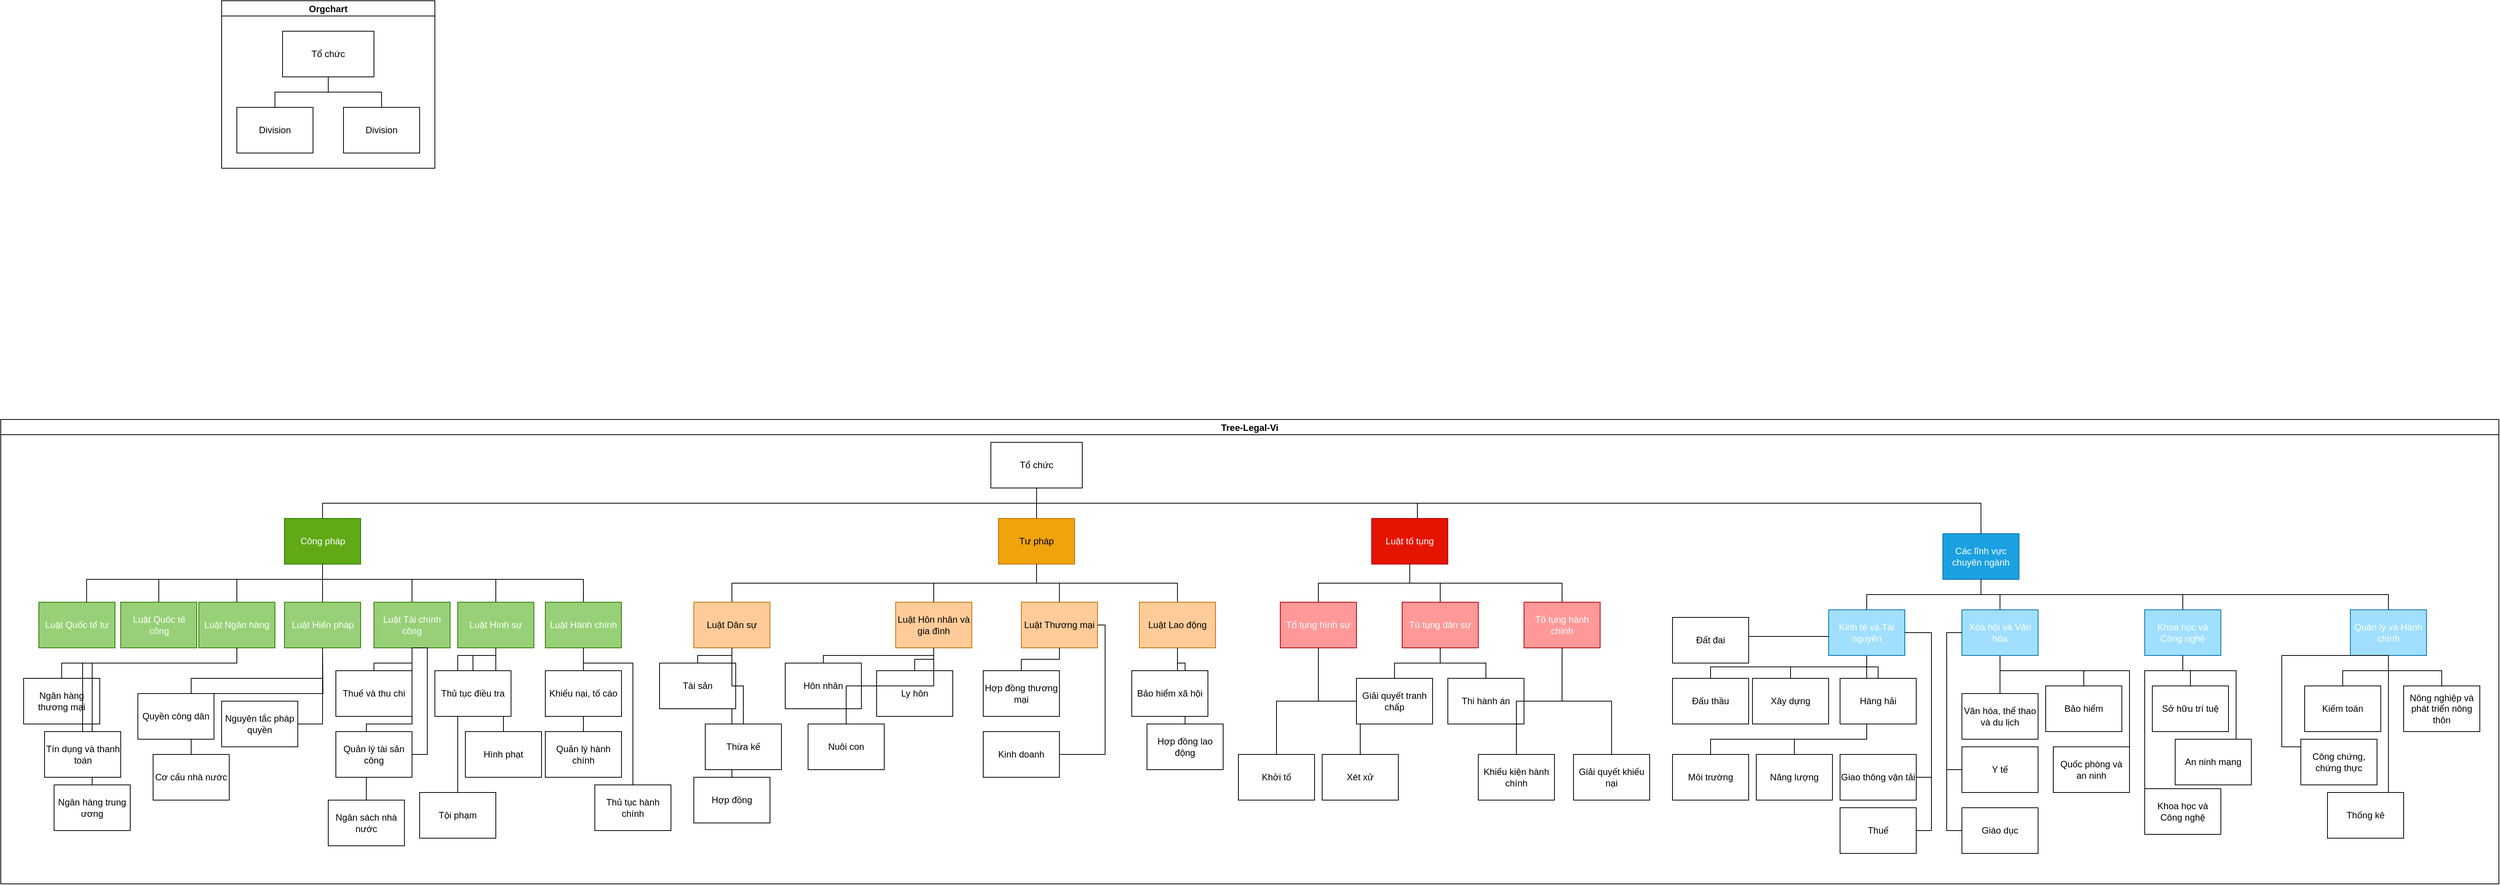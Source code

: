 <mxfile version="28.0.7">
  <diagram name="Page-1" id="FboMPbPeWPLjq-2HxsKE">
    <mxGraphModel dx="4609" dy="1704" grid="1" gridSize="10" guides="1" tooltips="1" connect="1" arrows="1" fold="1" page="1" pageScale="1" pageWidth="850" pageHeight="1100" math="0" shadow="0">
      <root>
        <mxCell id="0" />
        <mxCell id="1" parent="0" />
        <mxCell id="gI6qFvo9dLVvUxTNVatb-2" value="Tree-Legal-Vi" style="swimlane;startSize=20;horizontal=1;containerType=tree;newEdgeStyle={&quot;edgeStyle&quot;:&quot;elbowEdgeStyle&quot;,&quot;startArrow&quot;:&quot;none&quot;,&quot;endArrow&quot;:&quot;none&quot;};" parent="1" vertex="1">
          <mxGeometry x="-3370" y="20" width="3280" height="610" as="geometry" />
        </mxCell>
        <mxCell id="gI6qFvo9dLVvUxTNVatb-3" value="" style="edgeStyle=elbowEdgeStyle;elbow=vertical;sourcePerimeterSpacing=0;targetPerimeterSpacing=0;startArrow=none;endArrow=none;rounded=0;curved=0;exitX=0.5;exitY=1;exitDx=0;exitDy=0;" parent="gI6qFvo9dLVvUxTNVatb-2" source="gI6qFvo9dLVvUxTNVatb-5" target="gI6qFvo9dLVvUxTNVatb-6" edge="1">
          <mxGeometry relative="1" as="geometry">
            <mxPoint x="1030" y="85.0" as="sourcePoint" />
          </mxGeometry>
        </mxCell>
        <mxCell id="gI6qFvo9dLVvUxTNVatb-4" value="" style="edgeStyle=elbowEdgeStyle;elbow=vertical;sourcePerimeterSpacing=0;targetPerimeterSpacing=0;startArrow=none;endArrow=none;rounded=0;curved=0;exitX=0.5;exitY=1;exitDx=0;exitDy=0;" parent="gI6qFvo9dLVvUxTNVatb-2" source="gI6qFvo9dLVvUxTNVatb-5" target="gI6qFvo9dLVvUxTNVatb-7" edge="1">
          <mxGeometry relative="1" as="geometry">
            <mxPoint x="1030" y="85.0" as="sourcePoint" />
          </mxGeometry>
        </mxCell>
        <mxCell id="gI6qFvo9dLVvUxTNVatb-6" value="Công pháp" style="whiteSpace=wrap;html=1;align=center;verticalAlign=middle;treeFolding=1;treeMoving=1;newEdgeStyle={&quot;edgeStyle&quot;:&quot;elbowEdgeStyle&quot;,&quot;startArrow&quot;:&quot;none&quot;,&quot;endArrow&quot;:&quot;none&quot;};fillColor=#60a917;strokeColor=#2D7600;fontColor=#ffffff;" parent="gI6qFvo9dLVvUxTNVatb-2" vertex="1">
          <mxGeometry x="372.5" y="130" width="100" height="60" as="geometry" />
        </mxCell>
        <mxCell id="gI6qFvo9dLVvUxTNVatb-7" value="Tư pháp" style="whiteSpace=wrap;html=1;align=center;verticalAlign=middle;treeFolding=1;treeMoving=1;newEdgeStyle={&quot;edgeStyle&quot;:&quot;elbowEdgeStyle&quot;,&quot;startArrow&quot;:&quot;none&quot;,&quot;endArrow&quot;:&quot;none&quot;};fillColor=#f0a30a;strokeColor=#BD7000;fontColor=#000000;" parent="gI6qFvo9dLVvUxTNVatb-2" vertex="1">
          <mxGeometry x="1310" y="130" width="100" height="60" as="geometry" />
        </mxCell>
        <mxCell id="gI6qFvo9dLVvUxTNVatb-9" value="Luật tố tụng" style="whiteSpace=wrap;html=1;align=center;verticalAlign=middle;treeFolding=1;treeMoving=1;newEdgeStyle={&quot;edgeStyle&quot;:&quot;elbowEdgeStyle&quot;,&quot;startArrow&quot;:&quot;none&quot;,&quot;endArrow&quot;:&quot;none&quot;};fillColor=#e51400;strokeColor=#B20000;fontColor=#ffffff;" parent="gI6qFvo9dLVvUxTNVatb-2" vertex="1">
          <mxGeometry x="1800" y="130" width="100" height="60" as="geometry" />
        </mxCell>
        <mxCell id="gI6qFvo9dLVvUxTNVatb-10" value="" style="edgeStyle=elbowEdgeStyle;elbow=vertical;sourcePerimeterSpacing=0;targetPerimeterSpacing=0;startArrow=none;endArrow=none;rounded=0;curved=0;exitX=0.5;exitY=1;exitDx=0;exitDy=0;" parent="gI6qFvo9dLVvUxTNVatb-2" source="gI6qFvo9dLVvUxTNVatb-5" target="gI6qFvo9dLVvUxTNVatb-9" edge="1">
          <mxGeometry relative="1" as="geometry">
            <mxPoint x="1030" y="85.0" as="sourcePoint" />
            <mxPoint x="450" y="145" as="targetPoint" />
            <Array as="points">
              <mxPoint x="1860" y="110" />
            </Array>
          </mxGeometry>
        </mxCell>
        <mxCell id="gI6qFvo9dLVvUxTNVatb-11" value="Các lĩnh vực chuyên ngành" style="whiteSpace=wrap;html=1;align=center;verticalAlign=middle;treeFolding=1;treeMoving=1;newEdgeStyle={&quot;edgeStyle&quot;:&quot;elbowEdgeStyle&quot;,&quot;startArrow&quot;:&quot;none&quot;,&quot;endArrow&quot;:&quot;none&quot;};fillColor=#1ba1e2;fontColor=#ffffff;strokeColor=#006EAF;" parent="gI6qFvo9dLVvUxTNVatb-2" vertex="1">
          <mxGeometry x="2550" y="150" width="100" height="60" as="geometry" />
        </mxCell>
        <mxCell id="gI6qFvo9dLVvUxTNVatb-12" value="" style="edgeStyle=elbowEdgeStyle;elbow=vertical;sourcePerimeterSpacing=0;targetPerimeterSpacing=0;startArrow=none;endArrow=none;rounded=0;curved=0;exitX=0.5;exitY=1;exitDx=0;exitDy=0;" parent="gI6qFvo9dLVvUxTNVatb-2" source="gI6qFvo9dLVvUxTNVatb-5" target="gI6qFvo9dLVvUxTNVatb-11" edge="1">
          <mxGeometry relative="1" as="geometry">
            <mxPoint x="1030" y="85.0" as="sourcePoint" />
            <mxPoint x="590" y="145" as="targetPoint" />
            <Array as="points">
              <mxPoint x="1895" y="110" />
            </Array>
          </mxGeometry>
        </mxCell>
        <mxCell id="gI6qFvo9dLVvUxTNVatb-17" value="" style="edgeStyle=elbowEdgeStyle;elbow=vertical;sourcePerimeterSpacing=0;targetPerimeterSpacing=0;startArrow=none;endArrow=none;rounded=0;curved=0;" parent="gI6qFvo9dLVvUxTNVatb-2" source="gI6qFvo9dLVvUxTNVatb-6" target="gI6qFvo9dLVvUxTNVatb-18" edge="1">
          <mxGeometry relative="1" as="geometry">
            <mxPoint x="437.5" as="sourcePoint" />
            <Array as="points">
              <mxPoint x="320" y="210" />
            </Array>
          </mxGeometry>
        </mxCell>
        <mxCell id="gI6qFvo9dLVvUxTNVatb-18" value="Luật Quốc tế công" style="whiteSpace=wrap;html=1;align=center;verticalAlign=middle;treeFolding=1;treeMoving=1;newEdgeStyle={&quot;edgeStyle&quot;:&quot;elbowEdgeStyle&quot;,&quot;startArrow&quot;:&quot;none&quot;,&quot;endArrow&quot;:&quot;none&quot;};fillColor=#97D077;fontColor=#ffffff;strokeColor=#2D7600;" parent="gI6qFvo9dLVvUxTNVatb-2" vertex="1">
          <mxGeometry x="157.5" y="240" width="100" height="60" as="geometry" />
        </mxCell>
        <mxCell id="gI6qFvo9dLVvUxTNVatb-20" value="Luật Ngân hàng" style="whiteSpace=wrap;html=1;align=center;verticalAlign=middle;treeFolding=1;treeMoving=1;newEdgeStyle={&quot;edgeStyle&quot;:&quot;elbowEdgeStyle&quot;,&quot;startArrow&quot;:&quot;none&quot;,&quot;endArrow&quot;:&quot;none&quot;};fillColor=#97D077;fontColor=#ffffff;strokeColor=#2D7600;" parent="gI6qFvo9dLVvUxTNVatb-2" vertex="1">
          <mxGeometry x="260" y="240" width="100" height="60" as="geometry" />
        </mxCell>
        <mxCell id="gI6qFvo9dLVvUxTNVatb-19" value="" style="edgeStyle=elbowEdgeStyle;elbow=vertical;sourcePerimeterSpacing=0;targetPerimeterSpacing=0;startArrow=none;endArrow=none;rounded=0;curved=0;" parent="gI6qFvo9dLVvUxTNVatb-2" source="gI6qFvo9dLVvUxTNVatb-6" target="gI6qFvo9dLVvUxTNVatb-20" edge="1">
          <mxGeometry relative="1" as="geometry">
            <mxPoint x="597.5" y="50" as="sourcePoint" />
            <Array as="points">
              <mxPoint x="370" y="210" />
            </Array>
          </mxGeometry>
        </mxCell>
        <mxCell id="gI6qFvo9dLVvUxTNVatb-21" value="" style="edgeStyle=elbowEdgeStyle;elbow=vertical;sourcePerimeterSpacing=0;targetPerimeterSpacing=0;startArrow=none;endArrow=none;rounded=0;curved=0;exitX=0.5;exitY=1;exitDx=0;exitDy=0;entryX=0.5;entryY=0;entryDx=0;entryDy=0;" parent="gI6qFvo9dLVvUxTNVatb-2" source="gI6qFvo9dLVvUxTNVatb-6" target="gI6qFvo9dLVvUxTNVatb-22" edge="1">
          <mxGeometry relative="1" as="geometry">
            <mxPoint x="707.5" y="240" as="sourcePoint" />
            <mxPoint x="247.5" y="450.0" as="targetPoint" />
            <Array as="points">
              <mxPoint x="490" y="210" />
            </Array>
          </mxGeometry>
        </mxCell>
        <mxCell id="gI6qFvo9dLVvUxTNVatb-23" value="" style="edgeStyle=elbowEdgeStyle;elbow=vertical;sourcePerimeterSpacing=0;targetPerimeterSpacing=0;startArrow=none;endArrow=none;rounded=0;curved=0;entryX=0.5;entryY=0;entryDx=0;entryDy=0;exitX=0.5;exitY=1;exitDx=0;exitDy=0;" parent="gI6qFvo9dLVvUxTNVatb-2" source="gI6qFvo9dLVvUxTNVatb-6" target="gI6qFvo9dLVvUxTNVatb-24" edge="1">
          <mxGeometry relative="1" as="geometry">
            <mxPoint x="757.5" y="200" as="sourcePoint" />
            <mxPoint x="517.5" y="320" as="targetPoint" />
            <Array as="points">
              <mxPoint x="540" y="210" />
              <mxPoint x="517.5" y="210" />
            </Array>
          </mxGeometry>
        </mxCell>
        <mxCell id="gI6qFvo9dLVvUxTNVatb-24" value="Luật Hình sự" style="whiteSpace=wrap;html=1;align=center;verticalAlign=middle;treeFolding=1;treeMoving=1;newEdgeStyle={&quot;edgeStyle&quot;:&quot;elbowEdgeStyle&quot;,&quot;startArrow&quot;:&quot;none&quot;,&quot;endArrow&quot;:&quot;none&quot;};fillColor=#97D077;fontColor=#ffffff;strokeColor=#2D7600;" parent="gI6qFvo9dLVvUxTNVatb-2" vertex="1">
          <mxGeometry x="600" y="240" width="100" height="60" as="geometry" />
        </mxCell>
        <mxCell id="gI6qFvo9dLVvUxTNVatb-25" value="" style="edgeStyle=elbowEdgeStyle;elbow=vertical;sourcePerimeterSpacing=0;targetPerimeterSpacing=0;startArrow=none;endArrow=none;rounded=0;curved=0;exitX=0.5;exitY=1;exitDx=0;exitDy=0;entryX=0.5;entryY=0;entryDx=0;entryDy=0;" parent="gI6qFvo9dLVvUxTNVatb-2" source="gI6qFvo9dLVvUxTNVatb-6" target="gI6qFvo9dLVvUxTNVatb-26" edge="1">
          <mxGeometry relative="1" as="geometry">
            <mxPoint x="717.5" y="190" as="sourcePoint" />
            <mxPoint x="627.5" y="400" as="targetPoint" />
            <Array as="points">
              <mxPoint x="650" y="210" />
            </Array>
          </mxGeometry>
        </mxCell>
        <mxCell id="gI6qFvo9dLVvUxTNVatb-26" value="Luật Hành chính" style="whiteSpace=wrap;html=1;align=center;verticalAlign=middle;treeFolding=1;treeMoving=1;newEdgeStyle={&quot;edgeStyle&quot;:&quot;elbowEdgeStyle&quot;,&quot;startArrow&quot;:&quot;none&quot;,&quot;endArrow&quot;:&quot;none&quot;};fillColor=#97D077;fontColor=#ffffff;strokeColor=#2D7600;" parent="gI6qFvo9dLVvUxTNVatb-2" vertex="1">
          <mxGeometry x="715" y="240" width="100" height="60" as="geometry" />
        </mxCell>
        <mxCell id="gI6qFvo9dLVvUxTNVatb-27" value="" style="edgeStyle=elbowEdgeStyle;elbow=vertical;sourcePerimeterSpacing=0;targetPerimeterSpacing=0;startArrow=none;endArrow=none;rounded=0;curved=0;" parent="gI6qFvo9dLVvUxTNVatb-2" source="gI6qFvo9dLVvUxTNVatb-6" target="gI6qFvo9dLVvUxTNVatb-28" edge="1">
          <mxGeometry relative="1" as="geometry">
            <mxPoint x="657.5" y="-60" as="sourcePoint" />
          </mxGeometry>
        </mxCell>
        <mxCell id="cpZIb259rOhtZO7Wv0w_-2" style="edgeStyle=elbowEdgeStyle;rounded=0;orthogonalLoop=1;jettySize=auto;html=1;startArrow=none;endArrow=none;entryX=0.5;entryY=0;entryDx=0;entryDy=0;exitX=0.5;exitY=1;exitDx=0;exitDy=0;" parent="gI6qFvo9dLVvUxTNVatb-2" source="gI6qFvo9dLVvUxTNVatb-28" target="cpZIb259rOhtZO7Wv0w_-1" edge="1">
          <mxGeometry relative="1" as="geometry">
            <Array as="points">
              <mxPoint x="423" y="310" />
            </Array>
          </mxGeometry>
        </mxCell>
        <mxCell id="gI6qFvo9dLVvUxTNVatb-28" value="Luật Hiến pháp" style="whiteSpace=wrap;html=1;align=center;verticalAlign=middle;treeFolding=1;treeMoving=1;newEdgeStyle={&quot;edgeStyle&quot;:&quot;elbowEdgeStyle&quot;,&quot;startArrow&quot;:&quot;none&quot;,&quot;endArrow&quot;:&quot;none&quot;};fillColor=#97D077;fontColor=#ffffff;strokeColor=#2D7600;" parent="gI6qFvo9dLVvUxTNVatb-2" vertex="1">
          <mxGeometry x="372.5" y="240" width="100" height="60" as="geometry" />
        </mxCell>
        <mxCell id="gI6qFvo9dLVvUxTNVatb-29" value="" style="edgeStyle=elbowEdgeStyle;elbow=vertical;sourcePerimeterSpacing=0;targetPerimeterSpacing=0;startArrow=none;endArrow=none;rounded=0;curved=0;" parent="gI6qFvo9dLVvUxTNVatb-2" source="gI6qFvo9dLVvUxTNVatb-7" target="gI6qFvo9dLVvUxTNVatb-30" edge="1">
          <mxGeometry relative="1" as="geometry">
            <mxPoint x="850" y="-50" as="sourcePoint" />
          </mxGeometry>
        </mxCell>
        <mxCell id="gI6qFvo9dLVvUxTNVatb-30" value="Luật Dân sự" style="whiteSpace=wrap;html=1;align=center;verticalAlign=middle;treeFolding=1;treeMoving=1;newEdgeStyle={&quot;edgeStyle&quot;:&quot;elbowEdgeStyle&quot;,&quot;startArrow&quot;:&quot;none&quot;,&quot;endArrow&quot;:&quot;none&quot;};fillColor=#FFCC99;fontColor=#000000;strokeColor=#BD7000;" parent="gI6qFvo9dLVvUxTNVatb-2" vertex="1">
          <mxGeometry x="910" y="240" width="100" height="60" as="geometry" />
        </mxCell>
        <mxCell id="gI6qFvo9dLVvUxTNVatb-31" value="" style="edgeStyle=elbowEdgeStyle;elbow=vertical;sourcePerimeterSpacing=0;targetPerimeterSpacing=0;startArrow=none;endArrow=none;rounded=0;curved=0;" parent="gI6qFvo9dLVvUxTNVatb-2" source="gI6qFvo9dLVvUxTNVatb-7" target="gI6qFvo9dLVvUxTNVatb-32" edge="1">
          <mxGeometry relative="1" as="geometry">
            <mxPoint x="850" y="-50" as="sourcePoint" />
          </mxGeometry>
        </mxCell>
        <mxCell id="gI6qFvo9dLVvUxTNVatb-32" value="Luật Hôn nhân và gia đình" style="whiteSpace=wrap;html=1;align=center;verticalAlign=middle;treeFolding=1;treeMoving=1;newEdgeStyle={&quot;edgeStyle&quot;:&quot;elbowEdgeStyle&quot;,&quot;startArrow&quot;:&quot;none&quot;,&quot;endArrow&quot;:&quot;none&quot;};fillColor=#FFCC99;fontColor=#000000;strokeColor=#BD7000;" parent="gI6qFvo9dLVvUxTNVatb-2" vertex="1">
          <mxGeometry x="1175" y="240" width="100" height="60" as="geometry" />
        </mxCell>
        <mxCell id="gI6qFvo9dLVvUxTNVatb-33" value="" style="edgeStyle=elbowEdgeStyle;elbow=vertical;sourcePerimeterSpacing=0;targetPerimeterSpacing=0;startArrow=none;endArrow=none;rounded=0;curved=0;" parent="gI6qFvo9dLVvUxTNVatb-2" source="gI6qFvo9dLVvUxTNVatb-7" target="gI6qFvo9dLVvUxTNVatb-34" edge="1">
          <mxGeometry relative="1" as="geometry">
            <mxPoint x="850" y="-50" as="sourcePoint" />
          </mxGeometry>
        </mxCell>
        <mxCell id="gI6qFvo9dLVvUxTNVatb-34" value="Luật Thương mại" style="whiteSpace=wrap;html=1;align=center;verticalAlign=middle;treeFolding=1;treeMoving=1;newEdgeStyle={&quot;edgeStyle&quot;:&quot;elbowEdgeStyle&quot;,&quot;startArrow&quot;:&quot;none&quot;,&quot;endArrow&quot;:&quot;none&quot;};fillColor=#FFCC99;fontColor=#000000;strokeColor=#BD7000;" parent="gI6qFvo9dLVvUxTNVatb-2" vertex="1">
          <mxGeometry x="1340" y="240" width="100" height="60" as="geometry" />
        </mxCell>
        <mxCell id="gI6qFvo9dLVvUxTNVatb-35" value="" style="edgeStyle=elbowEdgeStyle;elbow=vertical;sourcePerimeterSpacing=0;targetPerimeterSpacing=0;startArrow=none;endArrow=none;rounded=0;curved=0;" parent="gI6qFvo9dLVvUxTNVatb-2" source="gI6qFvo9dLVvUxTNVatb-7" target="gI6qFvo9dLVvUxTNVatb-36" edge="1">
          <mxGeometry relative="1" as="geometry">
            <mxPoint x="850" y="-50" as="sourcePoint" />
          </mxGeometry>
        </mxCell>
        <mxCell id="gI6qFvo9dLVvUxTNVatb-36" value="Luật Lao động" style="whiteSpace=wrap;html=1;align=center;verticalAlign=middle;treeFolding=1;treeMoving=1;newEdgeStyle={&quot;edgeStyle&quot;:&quot;elbowEdgeStyle&quot;,&quot;startArrow&quot;:&quot;none&quot;,&quot;endArrow&quot;:&quot;none&quot;};fillColor=#FFCC99;fontColor=#000000;strokeColor=#BD7000;" parent="gI6qFvo9dLVvUxTNVatb-2" vertex="1">
          <mxGeometry x="1495" y="240" width="100" height="60" as="geometry" />
        </mxCell>
        <mxCell id="gI6qFvo9dLVvUxTNVatb-37" value="" style="edgeStyle=elbowEdgeStyle;elbow=vertical;sourcePerimeterSpacing=0;targetPerimeterSpacing=0;startArrow=none;endArrow=none;rounded=0;curved=0;" parent="gI6qFvo9dLVvUxTNVatb-2" source="gI6qFvo9dLVvUxTNVatb-9" target="gI6qFvo9dLVvUxTNVatb-38" edge="1">
          <mxGeometry relative="1" as="geometry">
            <mxPoint x="460" y="-30" as="sourcePoint" />
            <mxPoint x="30" y="20" as="targetPoint" />
          </mxGeometry>
        </mxCell>
        <mxCell id="gI6qFvo9dLVvUxTNVatb-38" value="Tố tụng hình sự" style="whiteSpace=wrap;html=1;align=center;verticalAlign=middle;treeFolding=1;treeMoving=1;newEdgeStyle={&quot;edgeStyle&quot;:&quot;elbowEdgeStyle&quot;,&quot;startArrow&quot;:&quot;none&quot;,&quot;endArrow&quot;:&quot;none&quot;};fillColor=#FF9999;fontColor=#ffffff;strokeColor=#B20000;" parent="gI6qFvo9dLVvUxTNVatb-2" vertex="1">
          <mxGeometry x="1680" y="240" width="100" height="60" as="geometry" />
        </mxCell>
        <mxCell id="gI6qFvo9dLVvUxTNVatb-39" value="" style="edgeStyle=elbowEdgeStyle;elbow=vertical;sourcePerimeterSpacing=0;targetPerimeterSpacing=0;startArrow=none;endArrow=none;rounded=0;curved=0;" parent="gI6qFvo9dLVvUxTNVatb-2" source="gI6qFvo9dLVvUxTNVatb-9" target="gI6qFvo9dLVvUxTNVatb-40" edge="1">
          <mxGeometry relative="1" as="geometry">
            <mxPoint x="460" y="-30" as="sourcePoint" />
            <mxPoint x="30" y="20" as="targetPoint" />
          </mxGeometry>
        </mxCell>
        <mxCell id="gI6qFvo9dLVvUxTNVatb-40" value="Tú tụng dân sự" style="whiteSpace=wrap;html=1;align=center;verticalAlign=middle;treeFolding=1;treeMoving=1;newEdgeStyle={&quot;edgeStyle&quot;:&quot;elbowEdgeStyle&quot;,&quot;startArrow&quot;:&quot;none&quot;,&quot;endArrow&quot;:&quot;none&quot;};fillColor=#FF9999;fontColor=#ffffff;strokeColor=#B20000;" parent="gI6qFvo9dLVvUxTNVatb-2" vertex="1">
          <mxGeometry x="1840" y="240" width="100" height="60" as="geometry" />
        </mxCell>
        <mxCell id="gI6qFvo9dLVvUxTNVatb-41" value="" style="edgeStyle=elbowEdgeStyle;elbow=vertical;sourcePerimeterSpacing=0;targetPerimeterSpacing=0;startArrow=none;endArrow=none;rounded=0;curved=0;" parent="gI6qFvo9dLVvUxTNVatb-2" source="gI6qFvo9dLVvUxTNVatb-9" target="gI6qFvo9dLVvUxTNVatb-42" edge="1">
          <mxGeometry relative="1" as="geometry">
            <mxPoint x="460" y="-30" as="sourcePoint" />
            <mxPoint x="30" y="20" as="targetPoint" />
          </mxGeometry>
        </mxCell>
        <mxCell id="gI6qFvo9dLVvUxTNVatb-42" value="Tố tụng hành chính" style="whiteSpace=wrap;html=1;align=center;verticalAlign=middle;treeFolding=1;treeMoving=1;newEdgeStyle={&quot;edgeStyle&quot;:&quot;elbowEdgeStyle&quot;,&quot;startArrow&quot;:&quot;none&quot;,&quot;endArrow&quot;:&quot;none&quot;};fillColor=#FF9999;fontColor=#ffffff;strokeColor=#B20000;" parent="gI6qFvo9dLVvUxTNVatb-2" vertex="1">
          <mxGeometry x="2000" y="240" width="100" height="60" as="geometry" />
        </mxCell>
        <mxCell id="gI6qFvo9dLVvUxTNVatb-43" value="" style="edgeStyle=elbowEdgeStyle;elbow=vertical;sourcePerimeterSpacing=0;targetPerimeterSpacing=0;startArrow=none;endArrow=none;rounded=0;curved=0;" parent="gI6qFvo9dLVvUxTNVatb-2" source="gI6qFvo9dLVvUxTNVatb-11" target="gI6qFvo9dLVvUxTNVatb-44" edge="1">
          <mxGeometry relative="1" as="geometry">
            <mxPoint x="640" y="-20" as="sourcePoint" />
            <mxPoint x="350" y="30" as="targetPoint" />
          </mxGeometry>
        </mxCell>
        <mxCell id="gI6qFvo9dLVvUxTNVatb-44" value="Kinh tế và Tài nguyên" style="whiteSpace=wrap;html=1;align=center;verticalAlign=middle;treeFolding=1;treeMoving=1;newEdgeStyle={&quot;edgeStyle&quot;:&quot;elbowEdgeStyle&quot;,&quot;startArrow&quot;:&quot;none&quot;,&quot;endArrow&quot;:&quot;none&quot;};fillColor=#A0DFFD;fontColor=#ffffff;strokeColor=#006EAF;" parent="gI6qFvo9dLVvUxTNVatb-2" vertex="1">
          <mxGeometry x="2400" y="250" width="100" height="60" as="geometry" />
        </mxCell>
        <mxCell id="gI6qFvo9dLVvUxTNVatb-51" value="" style="edgeStyle=elbowEdgeStyle;elbow=vertical;sourcePerimeterSpacing=0;targetPerimeterSpacing=0;startArrow=none;endArrow=none;rounded=0;curved=0;" parent="gI6qFvo9dLVvUxTNVatb-2" source="gI6qFvo9dLVvUxTNVatb-44" target="gI6qFvo9dLVvUxTNVatb-54" edge="1">
          <mxGeometry relative="1" as="geometry">
            <mxPoint x="1850" y="80" as="sourcePoint" />
            <mxPoint x="-50" y="-110" as="targetPoint" />
          </mxGeometry>
        </mxCell>
        <mxCell id="gI6qFvo9dLVvUxTNVatb-54" value="Đất đai" style="whiteSpace=wrap;html=1;align=center;verticalAlign=middle;treeFolding=1;treeMoving=1;newEdgeStyle={&quot;edgeStyle&quot;:&quot;elbowEdgeStyle&quot;,&quot;startArrow&quot;:&quot;none&quot;,&quot;endArrow&quot;:&quot;none&quot;};" parent="gI6qFvo9dLVvUxTNVatb-2" vertex="1">
          <mxGeometry x="2195" y="260" width="100" height="60" as="geometry" />
        </mxCell>
        <mxCell id="gI6qFvo9dLVvUxTNVatb-55" value="" style="edgeStyle=elbowEdgeStyle;elbow=vertical;sourcePerimeterSpacing=0;targetPerimeterSpacing=0;startArrow=none;endArrow=none;rounded=0;curved=0;" parent="gI6qFvo9dLVvUxTNVatb-2" source="gI6qFvo9dLVvUxTNVatb-44" target="gI6qFvo9dLVvUxTNVatb-56" edge="1">
          <mxGeometry relative="1" as="geometry">
            <mxPoint x="1850" y="80" as="sourcePoint" />
            <mxPoint x="-50" y="-110" as="targetPoint" />
          </mxGeometry>
        </mxCell>
        <mxCell id="gI6qFvo9dLVvUxTNVatb-56" value="Đấu thầu" style="whiteSpace=wrap;html=1;align=center;verticalAlign=middle;treeFolding=1;treeMoving=1;newEdgeStyle={&quot;edgeStyle&quot;:&quot;elbowEdgeStyle&quot;,&quot;startArrow&quot;:&quot;none&quot;,&quot;endArrow&quot;:&quot;none&quot;};" parent="gI6qFvo9dLVvUxTNVatb-2" vertex="1">
          <mxGeometry x="2195" y="340" width="100" height="60" as="geometry" />
        </mxCell>
        <mxCell id="gI6qFvo9dLVvUxTNVatb-57" value="" style="edgeStyle=elbowEdgeStyle;elbow=vertical;sourcePerimeterSpacing=0;targetPerimeterSpacing=0;startArrow=none;endArrow=none;rounded=0;curved=0;" parent="gI6qFvo9dLVvUxTNVatb-2" source="gI6qFvo9dLVvUxTNVatb-44" target="gI6qFvo9dLVvUxTNVatb-58" edge="1">
          <mxGeometry relative="1" as="geometry">
            <mxPoint x="1850" y="80" as="sourcePoint" />
            <mxPoint x="-50" y="-110" as="targetPoint" />
          </mxGeometry>
        </mxCell>
        <mxCell id="gI6qFvo9dLVvUxTNVatb-58" value="Xây dựng" style="whiteSpace=wrap;html=1;align=center;verticalAlign=middle;treeFolding=1;treeMoving=1;newEdgeStyle={&quot;edgeStyle&quot;:&quot;elbowEdgeStyle&quot;,&quot;startArrow&quot;:&quot;none&quot;,&quot;endArrow&quot;:&quot;none&quot;};" parent="gI6qFvo9dLVvUxTNVatb-2" vertex="1">
          <mxGeometry x="2300" y="340" width="100" height="60" as="geometry" />
        </mxCell>
        <mxCell id="gI6qFvo9dLVvUxTNVatb-59" value="" style="edgeStyle=elbowEdgeStyle;elbow=vertical;sourcePerimeterSpacing=0;targetPerimeterSpacing=0;startArrow=none;endArrow=none;rounded=0;curved=0;" parent="gI6qFvo9dLVvUxTNVatb-2" source="gI6qFvo9dLVvUxTNVatb-44" target="gI6qFvo9dLVvUxTNVatb-60" edge="1">
          <mxGeometry relative="1" as="geometry">
            <mxPoint x="1850" y="80" as="sourcePoint" />
            <mxPoint x="-50" y="-110" as="targetPoint" />
            <Array as="points">
              <mxPoint x="2450" y="420" />
            </Array>
          </mxGeometry>
        </mxCell>
        <mxCell id="gI6qFvo9dLVvUxTNVatb-60" value="Môi trường" style="whiteSpace=wrap;html=1;align=center;verticalAlign=middle;treeFolding=1;treeMoving=1;newEdgeStyle={&quot;edgeStyle&quot;:&quot;elbowEdgeStyle&quot;,&quot;startArrow&quot;:&quot;none&quot;,&quot;endArrow&quot;:&quot;none&quot;};" parent="gI6qFvo9dLVvUxTNVatb-2" vertex="1">
          <mxGeometry x="2195" y="440" width="100" height="60" as="geometry" />
        </mxCell>
        <mxCell id="gI6qFvo9dLVvUxTNVatb-61" value="" style="edgeStyle=elbowEdgeStyle;elbow=vertical;sourcePerimeterSpacing=0;targetPerimeterSpacing=0;startArrow=none;endArrow=none;rounded=0;curved=0;" parent="gI6qFvo9dLVvUxTNVatb-2" source="gI6qFvo9dLVvUxTNVatb-44" target="gI6qFvo9dLVvUxTNVatb-62" edge="1">
          <mxGeometry relative="1" as="geometry">
            <mxPoint x="1850" y="80" as="sourcePoint" />
            <mxPoint x="-50" y="-110" as="targetPoint" />
            <Array as="points">
              <mxPoint x="2450" y="420" />
            </Array>
          </mxGeometry>
        </mxCell>
        <mxCell id="gI6qFvo9dLVvUxTNVatb-62" value="Năng lượng" style="whiteSpace=wrap;html=1;align=center;verticalAlign=middle;treeFolding=1;treeMoving=1;newEdgeStyle={&quot;edgeStyle&quot;:&quot;elbowEdgeStyle&quot;,&quot;startArrow&quot;:&quot;none&quot;,&quot;endArrow&quot;:&quot;none&quot;};" parent="gI6qFvo9dLVvUxTNVatb-2" vertex="1">
          <mxGeometry x="2305" y="440" width="100" height="60" as="geometry" />
        </mxCell>
        <mxCell id="gI6qFvo9dLVvUxTNVatb-63" value="" style="edgeStyle=elbowEdgeStyle;elbow=vertical;sourcePerimeterSpacing=0;targetPerimeterSpacing=0;startArrow=none;endArrow=none;rounded=0;curved=0;" parent="gI6qFvo9dLVvUxTNVatb-2" source="gI6qFvo9dLVvUxTNVatb-44" target="gI6qFvo9dLVvUxTNVatb-64" edge="1">
          <mxGeometry relative="1" as="geometry">
            <mxPoint x="1850" y="80" as="sourcePoint" />
            <mxPoint x="-50" y="-110" as="targetPoint" />
          </mxGeometry>
        </mxCell>
        <mxCell id="gI6qFvo9dLVvUxTNVatb-64" value="Hàng hải" style="whiteSpace=wrap;html=1;align=center;verticalAlign=middle;treeFolding=1;treeMoving=1;newEdgeStyle={&quot;edgeStyle&quot;:&quot;elbowEdgeStyle&quot;,&quot;startArrow&quot;:&quot;none&quot;,&quot;endArrow&quot;:&quot;none&quot;};" parent="gI6qFvo9dLVvUxTNVatb-2" vertex="1">
          <mxGeometry x="2415" y="340" width="100" height="60" as="geometry" />
        </mxCell>
        <mxCell id="gI6qFvo9dLVvUxTNVatb-65" value="" style="edgeStyle=elbowEdgeStyle;elbow=vertical;sourcePerimeterSpacing=0;targetPerimeterSpacing=0;startArrow=none;endArrow=none;rounded=0;curved=0;" parent="gI6qFvo9dLVvUxTNVatb-2" source="gI6qFvo9dLVvUxTNVatb-44" target="gI6qFvo9dLVvUxTNVatb-66" edge="1">
          <mxGeometry relative="1" as="geometry">
            <mxPoint x="1850" y="80" as="sourcePoint" />
            <mxPoint x="-50" y="-110" as="targetPoint" />
            <Array as="points">
              <mxPoint x="2535" y="410" />
            </Array>
          </mxGeometry>
        </mxCell>
        <mxCell id="gI6qFvo9dLVvUxTNVatb-66" value="Giao thông vận tải" style="whiteSpace=wrap;html=1;align=center;verticalAlign=middle;treeFolding=1;treeMoving=1;newEdgeStyle={&quot;edgeStyle&quot;:&quot;elbowEdgeStyle&quot;,&quot;startArrow&quot;:&quot;none&quot;,&quot;endArrow&quot;:&quot;none&quot;};" parent="gI6qFvo9dLVvUxTNVatb-2" vertex="1">
          <mxGeometry x="2415" y="440" width="100" height="60" as="geometry" />
        </mxCell>
        <mxCell id="gI6qFvo9dLVvUxTNVatb-67" value="" style="edgeStyle=elbowEdgeStyle;elbow=vertical;sourcePerimeterSpacing=0;targetPerimeterSpacing=0;startArrow=none;endArrow=none;rounded=0;curved=0;" parent="gI6qFvo9dLVvUxTNVatb-2" source="gI6qFvo9dLVvUxTNVatb-44" target="gI6qFvo9dLVvUxTNVatb-68" edge="1">
          <mxGeometry relative="1" as="geometry">
            <mxPoint x="1850" y="80" as="sourcePoint" />
            <mxPoint x="-50" y="-110" as="targetPoint" />
            <Array as="points">
              <mxPoint x="2535" y="420" />
            </Array>
          </mxGeometry>
        </mxCell>
        <mxCell id="gI6qFvo9dLVvUxTNVatb-68" value="Thuế" style="whiteSpace=wrap;html=1;align=center;verticalAlign=middle;treeFolding=1;treeMoving=1;newEdgeStyle={&quot;edgeStyle&quot;:&quot;elbowEdgeStyle&quot;,&quot;startArrow&quot;:&quot;none&quot;,&quot;endArrow&quot;:&quot;none&quot;};" parent="gI6qFvo9dLVvUxTNVatb-2" vertex="1">
          <mxGeometry x="2415" y="510" width="100" height="60" as="geometry" />
        </mxCell>
        <mxCell id="gI6qFvo9dLVvUxTNVatb-45" value="" style="edgeStyle=elbowEdgeStyle;elbow=vertical;sourcePerimeterSpacing=0;targetPerimeterSpacing=0;startArrow=none;endArrow=none;rounded=0;curved=0;" parent="gI6qFvo9dLVvUxTNVatb-2" source="gI6qFvo9dLVvUxTNVatb-11" target="gI6qFvo9dLVvUxTNVatb-46" edge="1">
          <mxGeometry relative="1" as="geometry">
            <mxPoint x="640" y="-20" as="sourcePoint" />
            <mxPoint x="350" y="30" as="targetPoint" />
          </mxGeometry>
        </mxCell>
        <mxCell id="gI6qFvo9dLVvUxTNVatb-46" value="Xóa hội và Văn hóa" style="whiteSpace=wrap;html=1;align=center;verticalAlign=middle;treeFolding=1;treeMoving=1;newEdgeStyle={&quot;edgeStyle&quot;:&quot;elbowEdgeStyle&quot;,&quot;startArrow&quot;:&quot;none&quot;,&quot;endArrow&quot;:&quot;none&quot;};fillColor=#A0DFFD;fontColor=#ffffff;strokeColor=#006EAF;" parent="gI6qFvo9dLVvUxTNVatb-2" vertex="1">
          <mxGeometry x="2575" y="250" width="100" height="60" as="geometry" />
        </mxCell>
        <mxCell id="gI6qFvo9dLVvUxTNVatb-69" value="" style="edgeStyle=elbowEdgeStyle;elbow=vertical;sourcePerimeterSpacing=0;targetPerimeterSpacing=0;startArrow=none;endArrow=none;rounded=0;curved=0;" parent="gI6qFvo9dLVvUxTNVatb-2" source="gI6qFvo9dLVvUxTNVatb-46" target="gI6qFvo9dLVvUxTNVatb-70" edge="1">
          <mxGeometry relative="1" as="geometry">
            <mxPoint x="1725" y="80" as="sourcePoint" />
            <mxPoint x="-175" y="-110" as="targetPoint" />
            <Array as="points">
              <mxPoint x="2555" y="440" />
            </Array>
          </mxGeometry>
        </mxCell>
        <mxCell id="gI6qFvo9dLVvUxTNVatb-70" value="Giáo dục" style="whiteSpace=wrap;html=1;align=center;verticalAlign=middle;treeFolding=1;treeMoving=1;newEdgeStyle={&quot;edgeStyle&quot;:&quot;elbowEdgeStyle&quot;,&quot;startArrow&quot;:&quot;none&quot;,&quot;endArrow&quot;:&quot;none&quot;};" parent="gI6qFvo9dLVvUxTNVatb-2" vertex="1">
          <mxGeometry x="2575" y="510" width="100" height="60" as="geometry" />
        </mxCell>
        <mxCell id="gI6qFvo9dLVvUxTNVatb-71" value="" style="edgeStyle=elbowEdgeStyle;elbow=vertical;sourcePerimeterSpacing=0;targetPerimeterSpacing=0;startArrow=none;endArrow=none;rounded=0;curved=0;" parent="gI6qFvo9dLVvUxTNVatb-2" source="gI6qFvo9dLVvUxTNVatb-46" target="gI6qFvo9dLVvUxTNVatb-72" edge="1">
          <mxGeometry relative="1" as="geometry">
            <mxPoint x="1725" y="80" as="sourcePoint" />
            <mxPoint x="-175" y="-110" as="targetPoint" />
            <Array as="points">
              <mxPoint x="2555" y="370" />
            </Array>
          </mxGeometry>
        </mxCell>
        <mxCell id="gI6qFvo9dLVvUxTNVatb-72" value="Y tế" style="whiteSpace=wrap;html=1;align=center;verticalAlign=middle;treeFolding=1;treeMoving=1;newEdgeStyle={&quot;edgeStyle&quot;:&quot;elbowEdgeStyle&quot;,&quot;startArrow&quot;:&quot;none&quot;,&quot;endArrow&quot;:&quot;none&quot;};" parent="gI6qFvo9dLVvUxTNVatb-2" vertex="1">
          <mxGeometry x="2575" y="430" width="100" height="60" as="geometry" />
        </mxCell>
        <mxCell id="gI6qFvo9dLVvUxTNVatb-73" value="" style="edgeStyle=elbowEdgeStyle;elbow=vertical;sourcePerimeterSpacing=0;targetPerimeterSpacing=0;startArrow=none;endArrow=none;rounded=0;curved=0;" parent="gI6qFvo9dLVvUxTNVatb-2" source="gI6qFvo9dLVvUxTNVatb-46" target="gI6qFvo9dLVvUxTNVatb-74" edge="1">
          <mxGeometry relative="1" as="geometry">
            <mxPoint x="1725" y="80" as="sourcePoint" />
            <mxPoint x="-175" y="-110" as="targetPoint" />
          </mxGeometry>
        </mxCell>
        <mxCell id="gI6qFvo9dLVvUxTNVatb-74" value="Văn hóa, thể thao và du lịch" style="whiteSpace=wrap;html=1;align=center;verticalAlign=middle;treeFolding=1;treeMoving=1;newEdgeStyle={&quot;edgeStyle&quot;:&quot;elbowEdgeStyle&quot;,&quot;startArrow&quot;:&quot;none&quot;,&quot;endArrow&quot;:&quot;none&quot;};" parent="gI6qFvo9dLVvUxTNVatb-2" vertex="1">
          <mxGeometry x="2575" y="360" width="100" height="60" as="geometry" />
        </mxCell>
        <mxCell id="gI6qFvo9dLVvUxTNVatb-75" value="" style="edgeStyle=elbowEdgeStyle;elbow=vertical;sourcePerimeterSpacing=0;targetPerimeterSpacing=0;startArrow=none;endArrow=none;rounded=0;curved=0;" parent="gI6qFvo9dLVvUxTNVatb-2" source="gI6qFvo9dLVvUxTNVatb-46" target="gI6qFvo9dLVvUxTNVatb-76" edge="1">
          <mxGeometry relative="1" as="geometry">
            <mxPoint x="1725" y="80" as="sourcePoint" />
            <mxPoint x="-175" y="-110" as="targetPoint" />
          </mxGeometry>
        </mxCell>
        <mxCell id="gI6qFvo9dLVvUxTNVatb-76" value="Bảo hiểm" style="whiteSpace=wrap;html=1;align=center;verticalAlign=middle;treeFolding=1;treeMoving=1;newEdgeStyle={&quot;edgeStyle&quot;:&quot;elbowEdgeStyle&quot;,&quot;startArrow&quot;:&quot;none&quot;,&quot;endArrow&quot;:&quot;none&quot;};" parent="gI6qFvo9dLVvUxTNVatb-2" vertex="1">
          <mxGeometry x="2685" y="350" width="100" height="60" as="geometry" />
        </mxCell>
        <mxCell id="gI6qFvo9dLVvUxTNVatb-77" value="" style="edgeStyle=elbowEdgeStyle;elbow=vertical;sourcePerimeterSpacing=0;targetPerimeterSpacing=0;startArrow=none;endArrow=none;rounded=0;curved=0;entryX=1;entryY=0.5;entryDx=0;entryDy=0;exitX=0.5;exitY=1;exitDx=0;exitDy=0;" parent="gI6qFvo9dLVvUxTNVatb-2" source="gI6qFvo9dLVvUxTNVatb-46" target="gI6qFvo9dLVvUxTNVatb-78" edge="1">
          <mxGeometry relative="1" as="geometry">
            <mxPoint x="2625" y="300" as="sourcePoint" />
            <mxPoint x="2805" y="460" as="targetPoint" />
            <Array as="points">
              <mxPoint x="2725" y="330" />
            </Array>
          </mxGeometry>
        </mxCell>
        <mxCell id="gI6qFvo9dLVvUxTNVatb-78" value="Quốc phòng và an ninh" style="whiteSpace=wrap;html=1;align=center;verticalAlign=middle;treeFolding=1;treeMoving=1;newEdgeStyle={&quot;edgeStyle&quot;:&quot;elbowEdgeStyle&quot;,&quot;startArrow&quot;:&quot;none&quot;,&quot;endArrow&quot;:&quot;none&quot;};" parent="gI6qFvo9dLVvUxTNVatb-2" vertex="1">
          <mxGeometry x="2695" y="430" width="100" height="60" as="geometry" />
        </mxCell>
        <mxCell id="gI6qFvo9dLVvUxTNVatb-47" value="" style="edgeStyle=elbowEdgeStyle;elbow=vertical;sourcePerimeterSpacing=0;targetPerimeterSpacing=0;startArrow=none;endArrow=none;rounded=0;curved=0;" parent="gI6qFvo9dLVvUxTNVatb-2" source="gI6qFvo9dLVvUxTNVatb-11" target="gI6qFvo9dLVvUxTNVatb-48" edge="1">
          <mxGeometry relative="1" as="geometry">
            <mxPoint x="640" y="-20" as="sourcePoint" />
            <mxPoint x="350" y="30" as="targetPoint" />
          </mxGeometry>
        </mxCell>
        <mxCell id="gI6qFvo9dLVvUxTNVatb-48" value="Khoa học và Công nghệ" style="whiteSpace=wrap;html=1;align=center;verticalAlign=middle;treeFolding=1;treeMoving=1;newEdgeStyle={&quot;edgeStyle&quot;:&quot;elbowEdgeStyle&quot;,&quot;startArrow&quot;:&quot;none&quot;,&quot;endArrow&quot;:&quot;none&quot;};fillColor=#A0DFFD;fontColor=#ffffff;strokeColor=#006EAF;" parent="gI6qFvo9dLVvUxTNVatb-2" vertex="1">
          <mxGeometry x="2815" y="250" width="100" height="60" as="geometry" />
        </mxCell>
        <mxCell id="gI6qFvo9dLVvUxTNVatb-79" value="" style="edgeStyle=elbowEdgeStyle;elbow=vertical;sourcePerimeterSpacing=0;targetPerimeterSpacing=0;startArrow=none;endArrow=none;rounded=0;curved=0;exitX=0.5;exitY=1;exitDx=0;exitDy=0;" parent="gI6qFvo9dLVvUxTNVatb-2" source="gI6qFvo9dLVvUxTNVatb-48" target="gI6qFvo9dLVvUxTNVatb-80" edge="1">
          <mxGeometry relative="1" as="geometry">
            <mxPoint x="2865" y="355" as="sourcePoint" />
            <mxPoint x="-55" y="-65" as="targetPoint" />
            <Array as="points">
              <mxPoint x="2815" y="330" />
            </Array>
          </mxGeometry>
        </mxCell>
        <mxCell id="gI6qFvo9dLVvUxTNVatb-80" value="Khoa học và Công nghệ" style="whiteSpace=wrap;html=1;align=center;verticalAlign=middle;treeFolding=1;treeMoving=1;newEdgeStyle={&quot;edgeStyle&quot;:&quot;elbowEdgeStyle&quot;,&quot;startArrow&quot;:&quot;none&quot;,&quot;endArrow&quot;:&quot;none&quot;};" parent="gI6qFvo9dLVvUxTNVatb-2" vertex="1">
          <mxGeometry x="2815" y="485" width="100" height="60" as="geometry" />
        </mxCell>
        <mxCell id="gI6qFvo9dLVvUxTNVatb-81" value="" style="edgeStyle=elbowEdgeStyle;elbow=vertical;sourcePerimeterSpacing=0;targetPerimeterSpacing=0;startArrow=none;endArrow=none;rounded=0;curved=0;" parent="gI6qFvo9dLVvUxTNVatb-2" source="gI6qFvo9dLVvUxTNVatb-48" target="gI6qFvo9dLVvUxTNVatb-82" edge="1">
          <mxGeometry relative="1" as="geometry">
            <mxPoint x="1845" y="80" as="sourcePoint" />
            <mxPoint x="-55" y="-110" as="targetPoint" />
          </mxGeometry>
        </mxCell>
        <mxCell id="gI6qFvo9dLVvUxTNVatb-82" value="Sở hữu trí tuệ" style="whiteSpace=wrap;html=1;align=center;verticalAlign=middle;treeFolding=1;treeMoving=1;newEdgeStyle={&quot;edgeStyle&quot;:&quot;elbowEdgeStyle&quot;,&quot;startArrow&quot;:&quot;none&quot;,&quot;endArrow&quot;:&quot;none&quot;};" parent="gI6qFvo9dLVvUxTNVatb-2" vertex="1">
          <mxGeometry x="2825" y="350" width="100" height="60" as="geometry" />
        </mxCell>
        <mxCell id="gI6qFvo9dLVvUxTNVatb-83" value="" style="edgeStyle=elbowEdgeStyle;elbow=vertical;sourcePerimeterSpacing=0;targetPerimeterSpacing=0;startArrow=none;endArrow=none;rounded=0;curved=0;" parent="gI6qFvo9dLVvUxTNVatb-2" source="gI6qFvo9dLVvUxTNVatb-48" target="gI6qFvo9dLVvUxTNVatb-84" edge="1">
          <mxGeometry relative="1" as="geometry">
            <mxPoint x="1845" y="80" as="sourcePoint" />
            <mxPoint x="-55" y="-110" as="targetPoint" />
            <Array as="points">
              <mxPoint x="2935" y="330" />
            </Array>
          </mxGeometry>
        </mxCell>
        <mxCell id="gI6qFvo9dLVvUxTNVatb-84" value="An ninh mạng" style="whiteSpace=wrap;html=1;align=center;verticalAlign=middle;treeFolding=1;treeMoving=1;newEdgeStyle={&quot;edgeStyle&quot;:&quot;elbowEdgeStyle&quot;,&quot;startArrow&quot;:&quot;none&quot;,&quot;endArrow&quot;:&quot;none&quot;};" parent="gI6qFvo9dLVvUxTNVatb-2" vertex="1">
          <mxGeometry x="2855" y="420" width="100" height="60" as="geometry" />
        </mxCell>
        <mxCell id="gI6qFvo9dLVvUxTNVatb-49" value="" style="edgeStyle=elbowEdgeStyle;elbow=vertical;sourcePerimeterSpacing=0;targetPerimeterSpacing=0;startArrow=none;endArrow=none;rounded=0;curved=0;" parent="gI6qFvo9dLVvUxTNVatb-2" source="gI6qFvo9dLVvUxTNVatb-11" target="gI6qFvo9dLVvUxTNVatb-50" edge="1">
          <mxGeometry relative="1" as="geometry">
            <mxPoint x="640" y="-20" as="sourcePoint" />
            <mxPoint x="350" y="30" as="targetPoint" />
          </mxGeometry>
        </mxCell>
        <mxCell id="gI6qFvo9dLVvUxTNVatb-50" value="Quản lý và Hành chính" style="whiteSpace=wrap;html=1;align=center;verticalAlign=middle;treeFolding=1;treeMoving=1;newEdgeStyle={&quot;edgeStyle&quot;:&quot;elbowEdgeStyle&quot;,&quot;startArrow&quot;:&quot;none&quot;,&quot;endArrow&quot;:&quot;none&quot;};fillColor=#A0DFFD;fontColor=#ffffff;strokeColor=#006EAF;" parent="gI6qFvo9dLVvUxTNVatb-2" vertex="1">
          <mxGeometry x="3085" y="250" width="100" height="60" as="geometry" />
        </mxCell>
        <mxCell id="gI6qFvo9dLVvUxTNVatb-85" value="" style="edgeStyle=elbowEdgeStyle;elbow=vertical;sourcePerimeterSpacing=0;targetPerimeterSpacing=0;startArrow=none;endArrow=none;rounded=0;curved=0;exitX=0.5;exitY=1;exitDx=0;exitDy=0;" parent="gI6qFvo9dLVvUxTNVatb-2" source="gI6qFvo9dLVvUxTNVatb-50" target="gI6qFvo9dLVvUxTNVatb-86" edge="1">
          <mxGeometry relative="1" as="geometry">
            <mxPoint x="1995" y="80" as="sourcePoint" />
            <mxPoint x="95" y="-110" as="targetPoint" />
            <Array as="points">
              <mxPoint x="2995" y="430" />
            </Array>
          </mxGeometry>
        </mxCell>
        <mxCell id="gI6qFvo9dLVvUxTNVatb-86" value="Công chứng, chứng thực" style="whiteSpace=wrap;html=1;align=center;verticalAlign=middle;treeFolding=1;treeMoving=1;newEdgeStyle={&quot;edgeStyle&quot;:&quot;elbowEdgeStyle&quot;,&quot;startArrow&quot;:&quot;none&quot;,&quot;endArrow&quot;:&quot;none&quot;};" parent="gI6qFvo9dLVvUxTNVatb-2" vertex="1">
          <mxGeometry x="3020" y="420" width="100" height="60" as="geometry" />
        </mxCell>
        <mxCell id="gI6qFvo9dLVvUxTNVatb-87" value="" style="edgeStyle=elbowEdgeStyle;elbow=vertical;sourcePerimeterSpacing=0;targetPerimeterSpacing=0;startArrow=none;endArrow=none;rounded=0;curved=0;" parent="gI6qFvo9dLVvUxTNVatb-2" source="gI6qFvo9dLVvUxTNVatb-50" target="gI6qFvo9dLVvUxTNVatb-88" edge="1">
          <mxGeometry relative="1" as="geometry">
            <mxPoint x="1995" y="80" as="sourcePoint" />
            <mxPoint x="95" y="-110" as="targetPoint" />
          </mxGeometry>
        </mxCell>
        <mxCell id="gI6qFvo9dLVvUxTNVatb-88" value="Kiếm toán" style="whiteSpace=wrap;html=1;align=center;verticalAlign=middle;treeFolding=1;treeMoving=1;newEdgeStyle={&quot;edgeStyle&quot;:&quot;elbowEdgeStyle&quot;,&quot;startArrow&quot;:&quot;none&quot;,&quot;endArrow&quot;:&quot;none&quot;};" parent="gI6qFvo9dLVvUxTNVatb-2" vertex="1">
          <mxGeometry x="3025" y="350" width="100" height="60" as="geometry" />
        </mxCell>
        <mxCell id="gI6qFvo9dLVvUxTNVatb-89" value="" style="edgeStyle=elbowEdgeStyle;elbow=vertical;sourcePerimeterSpacing=0;targetPerimeterSpacing=0;startArrow=none;endArrow=none;rounded=0;curved=0;" parent="gI6qFvo9dLVvUxTNVatb-2" source="gI6qFvo9dLVvUxTNVatb-50" target="gI6qFvo9dLVvUxTNVatb-90" edge="1">
          <mxGeometry relative="1" as="geometry">
            <mxPoint x="1995" y="80" as="sourcePoint" />
            <mxPoint x="95" y="-110" as="targetPoint" />
            <Array as="points">
              <mxPoint x="3135" y="500" />
            </Array>
          </mxGeometry>
        </mxCell>
        <mxCell id="gI6qFvo9dLVvUxTNVatb-90" value="Thống kê" style="whiteSpace=wrap;html=1;align=center;verticalAlign=middle;treeFolding=1;treeMoving=1;newEdgeStyle={&quot;edgeStyle&quot;:&quot;elbowEdgeStyle&quot;,&quot;startArrow&quot;:&quot;none&quot;,&quot;endArrow&quot;:&quot;none&quot;};" parent="gI6qFvo9dLVvUxTNVatb-2" vertex="1">
          <mxGeometry x="3055" y="490" width="100" height="60" as="geometry" />
        </mxCell>
        <mxCell id="gI6qFvo9dLVvUxTNVatb-91" value="" style="edgeStyle=elbowEdgeStyle;elbow=vertical;sourcePerimeterSpacing=0;targetPerimeterSpacing=0;startArrow=none;endArrow=none;rounded=0;curved=0;" parent="gI6qFvo9dLVvUxTNVatb-2" source="gI6qFvo9dLVvUxTNVatb-50" target="gI6qFvo9dLVvUxTNVatb-92" edge="1">
          <mxGeometry relative="1" as="geometry">
            <mxPoint x="1875" y="80" as="sourcePoint" />
            <mxPoint x="-25" y="-110" as="targetPoint" />
          </mxGeometry>
        </mxCell>
        <mxCell id="gI6qFvo9dLVvUxTNVatb-92" value="Nông nghiệp và phát triển nông thôn" style="whiteSpace=wrap;html=1;align=center;verticalAlign=middle;treeFolding=1;treeMoving=1;newEdgeStyle={&quot;edgeStyle&quot;:&quot;elbowEdgeStyle&quot;,&quot;startArrow&quot;:&quot;none&quot;,&quot;endArrow&quot;:&quot;none&quot;};" parent="gI6qFvo9dLVvUxTNVatb-2" vertex="1">
          <mxGeometry x="3155" y="350" width="100" height="60" as="geometry" />
        </mxCell>
        <UserObject label="Tổ chức" treeRoot="1" id="gI6qFvo9dLVvUxTNVatb-5">
          <mxCell style="whiteSpace=wrap;html=1;align=center;treeFolding=1;treeMoving=1;newEdgeStyle={&quot;edgeStyle&quot;:&quot;elbowEdgeStyle&quot;,&quot;startArrow&quot;:&quot;none&quot;,&quot;endArrow&quot;:&quot;none&quot;};" parent="gI6qFvo9dLVvUxTNVatb-2" vertex="1">
            <mxGeometry x="1300" y="30" width="120" height="60" as="geometry" />
          </mxCell>
        </UserObject>
        <mxCell id="gI6qFvo9dLVvUxTNVatb-22" value="Luật Tài chính công" style="whiteSpace=wrap;html=1;align=center;verticalAlign=middle;treeFolding=1;treeMoving=1;newEdgeStyle={&quot;edgeStyle&quot;:&quot;elbowEdgeStyle&quot;,&quot;startArrow&quot;:&quot;none&quot;,&quot;endArrow&quot;:&quot;none&quot;};fillColor=#97D077;fontColor=#ffffff;strokeColor=#2D7600;" parent="gI6qFvo9dLVvUxTNVatb-2" vertex="1">
          <mxGeometry x="490" y="240" width="100" height="60" as="geometry" />
        </mxCell>
        <mxCell id="gI6qFvo9dLVvUxTNVatb-93" value="" style="edgeStyle=elbowEdgeStyle;elbow=vertical;sourcePerimeterSpacing=0;targetPerimeterSpacing=0;startArrow=none;endArrow=none;rounded=0;curved=0;" parent="gI6qFvo9dLVvUxTNVatb-2" source="gI6qFvo9dLVvUxTNVatb-38" target="gI6qFvo9dLVvUxTNVatb-94" edge="1">
          <mxGeometry relative="1" as="geometry">
            <mxPoint x="490" y="60" as="sourcePoint" />
            <mxPoint x="-1050" y="-130" as="targetPoint" />
          </mxGeometry>
        </mxCell>
        <mxCell id="gI6qFvo9dLVvUxTNVatb-94" value="&lt;p style=&quot;white-space-collapse: preserve;&quot; dir=&quot;auto&quot;&gt;Khởi tố&lt;/p&gt;" style="whiteSpace=wrap;html=1;align=center;verticalAlign=middle;treeFolding=1;treeMoving=1;newEdgeStyle={&quot;edgeStyle&quot;:&quot;elbowEdgeStyle&quot;,&quot;startArrow&quot;:&quot;none&quot;,&quot;endArrow&quot;:&quot;none&quot;};" parent="gI6qFvo9dLVvUxTNVatb-2" vertex="1">
          <mxGeometry x="1625" y="440" width="100" height="60" as="geometry" />
        </mxCell>
        <mxCell id="gI6qFvo9dLVvUxTNVatb-95" value="" style="edgeStyle=elbowEdgeStyle;elbow=vertical;sourcePerimeterSpacing=0;targetPerimeterSpacing=0;startArrow=none;endArrow=none;rounded=0;curved=0;" parent="gI6qFvo9dLVvUxTNVatb-2" source="gI6qFvo9dLVvUxTNVatb-38" target="gI6qFvo9dLVvUxTNVatb-96" edge="1">
          <mxGeometry relative="1" as="geometry">
            <mxPoint x="490" y="60" as="sourcePoint" />
            <mxPoint x="-1050" y="-130" as="targetPoint" />
          </mxGeometry>
        </mxCell>
        <mxCell id="gI6qFvo9dLVvUxTNVatb-96" value="&lt;p style=&quot;white-space-collapse: preserve;&quot; dir=&quot;auto&quot;&gt;Xét xử&lt;/p&gt;" style="whiteSpace=wrap;html=1;align=center;verticalAlign=middle;treeFolding=1;treeMoving=1;newEdgeStyle={&quot;edgeStyle&quot;:&quot;elbowEdgeStyle&quot;,&quot;startArrow&quot;:&quot;none&quot;,&quot;endArrow&quot;:&quot;none&quot;};" parent="gI6qFvo9dLVvUxTNVatb-2" vertex="1">
          <mxGeometry x="1735" y="440" width="100" height="60" as="geometry" />
        </mxCell>
        <mxCell id="gI6qFvo9dLVvUxTNVatb-97" value="" style="edgeStyle=elbowEdgeStyle;elbow=vertical;sourcePerimeterSpacing=0;targetPerimeterSpacing=0;startArrow=none;endArrow=none;rounded=0;curved=0;" parent="gI6qFvo9dLVvUxTNVatb-2" source="gI6qFvo9dLVvUxTNVatb-40" target="gI6qFvo9dLVvUxTNVatb-98" edge="1">
          <mxGeometry relative="1" as="geometry">
            <mxPoint x="530" y="60" as="sourcePoint" />
            <mxPoint x="-1010" y="-130" as="targetPoint" />
          </mxGeometry>
        </mxCell>
        <mxCell id="gI6qFvo9dLVvUxTNVatb-98" value="&lt;p style=&quot;white-space-collapse: preserve;&quot; dir=&quot;auto&quot;&gt;Giải quyết tranh chấp&lt;/p&gt;" style="whiteSpace=wrap;html=1;align=center;verticalAlign=middle;treeFolding=1;treeMoving=1;newEdgeStyle={&quot;edgeStyle&quot;:&quot;elbowEdgeStyle&quot;,&quot;startArrow&quot;:&quot;none&quot;,&quot;endArrow&quot;:&quot;none&quot;};" parent="gI6qFvo9dLVvUxTNVatb-2" vertex="1">
          <mxGeometry x="1780" y="340" width="100" height="60" as="geometry" />
        </mxCell>
        <mxCell id="gI6qFvo9dLVvUxTNVatb-99" value="" style="edgeStyle=elbowEdgeStyle;elbow=vertical;sourcePerimeterSpacing=0;targetPerimeterSpacing=0;startArrow=none;endArrow=none;rounded=0;curved=0;" parent="gI6qFvo9dLVvUxTNVatb-2" source="gI6qFvo9dLVvUxTNVatb-40" target="gI6qFvo9dLVvUxTNVatb-100" edge="1">
          <mxGeometry relative="1" as="geometry">
            <mxPoint x="530" y="60" as="sourcePoint" />
            <mxPoint x="-1010" y="-130" as="targetPoint" />
          </mxGeometry>
        </mxCell>
        <mxCell id="gI6qFvo9dLVvUxTNVatb-100" value="&lt;p style=&quot;white-space-collapse: preserve;&quot; dir=&quot;auto&quot;&gt;Thi hành án&lt;/p&gt;" style="whiteSpace=wrap;html=1;align=center;verticalAlign=middle;treeFolding=1;treeMoving=1;newEdgeStyle={&quot;edgeStyle&quot;:&quot;elbowEdgeStyle&quot;,&quot;startArrow&quot;:&quot;none&quot;,&quot;endArrow&quot;:&quot;none&quot;};" parent="gI6qFvo9dLVvUxTNVatb-2" vertex="1">
          <mxGeometry x="1900" y="340" width="100" height="60" as="geometry" />
        </mxCell>
        <mxCell id="gI6qFvo9dLVvUxTNVatb-101" value="" style="edgeStyle=elbowEdgeStyle;elbow=vertical;sourcePerimeterSpacing=0;targetPerimeterSpacing=0;startArrow=none;endArrow=none;rounded=0;curved=0;" parent="gI6qFvo9dLVvUxTNVatb-2" source="gI6qFvo9dLVvUxTNVatb-42" target="gI6qFvo9dLVvUxTNVatb-102" edge="1">
          <mxGeometry relative="1" as="geometry">
            <mxPoint x="570" y="60" as="sourcePoint" />
            <mxPoint x="-970" y="-130" as="targetPoint" />
          </mxGeometry>
        </mxCell>
        <mxCell id="gI6qFvo9dLVvUxTNVatb-102" value="&lt;p style=&quot;white-space-collapse: preserve;&quot; dir=&quot;auto&quot;&gt;Khiếu kiện hành chính&lt;/p&gt;" style="whiteSpace=wrap;html=1;align=center;verticalAlign=middle;treeFolding=1;treeMoving=1;newEdgeStyle={&quot;edgeStyle&quot;:&quot;elbowEdgeStyle&quot;,&quot;startArrow&quot;:&quot;none&quot;,&quot;endArrow&quot;:&quot;none&quot;};" parent="gI6qFvo9dLVvUxTNVatb-2" vertex="1">
          <mxGeometry x="1940" y="440" width="100" height="60" as="geometry" />
        </mxCell>
        <mxCell id="gI6qFvo9dLVvUxTNVatb-103" value="" style="edgeStyle=elbowEdgeStyle;elbow=vertical;sourcePerimeterSpacing=0;targetPerimeterSpacing=0;startArrow=none;endArrow=none;rounded=0;curved=0;" parent="gI6qFvo9dLVvUxTNVatb-2" source="gI6qFvo9dLVvUxTNVatb-42" target="gI6qFvo9dLVvUxTNVatb-104" edge="1">
          <mxGeometry relative="1" as="geometry">
            <mxPoint x="570" y="60" as="sourcePoint" />
            <mxPoint x="-970" y="-130" as="targetPoint" />
          </mxGeometry>
        </mxCell>
        <mxCell id="gI6qFvo9dLVvUxTNVatb-104" value="&lt;p style=&quot;white-space-collapse: preserve;&quot; dir=&quot;auto&quot;&gt;Giải quyết khiếu nại&lt;/p&gt;" style="whiteSpace=wrap;html=1;align=center;verticalAlign=middle;treeFolding=1;treeMoving=1;newEdgeStyle={&quot;edgeStyle&quot;:&quot;elbowEdgeStyle&quot;,&quot;startArrow&quot;:&quot;none&quot;,&quot;endArrow&quot;:&quot;none&quot;};" parent="gI6qFvo9dLVvUxTNVatb-2" vertex="1">
          <mxGeometry x="2065" y="440" width="100" height="60" as="geometry" />
        </mxCell>
        <mxCell id="gI6qFvo9dLVvUxTNVatb-105" value="" style="edgeStyle=elbowEdgeStyle;elbow=vertical;sourcePerimeterSpacing=0;targetPerimeterSpacing=0;startArrow=none;endArrow=none;rounded=0;curved=0;" parent="gI6qFvo9dLVvUxTNVatb-2" source="gI6qFvo9dLVvUxTNVatb-30" target="gI6qFvo9dLVvUxTNVatb-106" edge="1">
          <mxGeometry relative="1" as="geometry">
            <mxPoint x="-120" y="60" as="sourcePoint" />
          </mxGeometry>
        </mxCell>
        <mxCell id="gI6qFvo9dLVvUxTNVatb-106" value="&lt;p style=&quot;white-space-collapse: preserve;&quot; dir=&quot;auto&quot;&gt;Hợp đồng&lt;/p&gt;" style="whiteSpace=wrap;html=1;align=center;verticalAlign=middle;treeFolding=1;treeMoving=1;newEdgeStyle={&quot;edgeStyle&quot;:&quot;elbowEdgeStyle&quot;,&quot;startArrow&quot;:&quot;none&quot;,&quot;endArrow&quot;:&quot;none&quot;};" parent="gI6qFvo9dLVvUxTNVatb-2" vertex="1">
          <mxGeometry x="910" y="470" width="100" height="60" as="geometry" />
        </mxCell>
        <mxCell id="gI6qFvo9dLVvUxTNVatb-107" value="" style="edgeStyle=elbowEdgeStyle;elbow=vertical;sourcePerimeterSpacing=0;targetPerimeterSpacing=0;startArrow=none;endArrow=none;rounded=0;curved=0;" parent="gI6qFvo9dLVvUxTNVatb-2" source="gI6qFvo9dLVvUxTNVatb-30" target="gI6qFvo9dLVvUxTNVatb-108" edge="1">
          <mxGeometry relative="1" as="geometry">
            <mxPoint x="-120" y="60" as="sourcePoint" />
          </mxGeometry>
        </mxCell>
        <mxCell id="gI6qFvo9dLVvUxTNVatb-108" value="&lt;p style=&quot;white-space-collapse: preserve;&quot; dir=&quot;auto&quot;&gt;Tài sản&lt;/p&gt;" style="whiteSpace=wrap;html=1;align=center;verticalAlign=middle;treeFolding=1;treeMoving=1;newEdgeStyle={&quot;edgeStyle&quot;:&quot;elbowEdgeStyle&quot;,&quot;startArrow&quot;:&quot;none&quot;,&quot;endArrow&quot;:&quot;none&quot;};" parent="gI6qFvo9dLVvUxTNVatb-2" vertex="1">
          <mxGeometry x="865" y="320" width="100" height="60" as="geometry" />
        </mxCell>
        <mxCell id="gI6qFvo9dLVvUxTNVatb-109" value="" style="edgeStyle=elbowEdgeStyle;elbow=vertical;sourcePerimeterSpacing=0;targetPerimeterSpacing=0;startArrow=none;endArrow=none;rounded=0;curved=0;" parent="gI6qFvo9dLVvUxTNVatb-2" source="gI6qFvo9dLVvUxTNVatb-30" target="gI6qFvo9dLVvUxTNVatb-110" edge="1">
          <mxGeometry relative="1" as="geometry">
            <mxPoint x="-120" y="60" as="sourcePoint" />
          </mxGeometry>
        </mxCell>
        <mxCell id="gI6qFvo9dLVvUxTNVatb-110" value="&lt;p style=&quot;white-space-collapse: preserve;&quot; dir=&quot;auto&quot;&gt;Thừa kế&lt;/p&gt;" style="whiteSpace=wrap;html=1;align=center;verticalAlign=middle;treeFolding=1;treeMoving=1;newEdgeStyle={&quot;edgeStyle&quot;:&quot;elbowEdgeStyle&quot;,&quot;startArrow&quot;:&quot;none&quot;,&quot;endArrow&quot;:&quot;none&quot;};" parent="gI6qFvo9dLVvUxTNVatb-2" vertex="1">
          <mxGeometry x="925" y="400" width="100" height="60" as="geometry" />
        </mxCell>
        <mxCell id="gI6qFvo9dLVvUxTNVatb-111" value="" style="edgeStyle=elbowEdgeStyle;elbow=vertical;sourcePerimeterSpacing=0;targetPerimeterSpacing=0;startArrow=none;endArrow=none;rounded=0;curved=0;" parent="gI6qFvo9dLVvUxTNVatb-2" source="gI6qFvo9dLVvUxTNVatb-32" target="gI6qFvo9dLVvUxTNVatb-112" edge="1">
          <mxGeometry relative="1" as="geometry">
            <mxPoint x="-85" y="50" as="sourcePoint" />
          </mxGeometry>
        </mxCell>
        <mxCell id="gI6qFvo9dLVvUxTNVatb-112" value="&lt;p style=&quot;white-space-collapse: preserve;&quot; dir=&quot;auto&quot;&gt;Hôn nhân&lt;/p&gt;" style="whiteSpace=wrap;html=1;align=center;verticalAlign=middle;treeFolding=1;treeMoving=1;newEdgeStyle={&quot;edgeStyle&quot;:&quot;elbowEdgeStyle&quot;,&quot;startArrow&quot;:&quot;none&quot;,&quot;endArrow&quot;:&quot;none&quot;};" parent="gI6qFvo9dLVvUxTNVatb-2" vertex="1">
          <mxGeometry x="1030" y="320" width="100" height="60" as="geometry" />
        </mxCell>
        <mxCell id="gI6qFvo9dLVvUxTNVatb-113" value="" style="edgeStyle=elbowEdgeStyle;elbow=vertical;sourcePerimeterSpacing=0;targetPerimeterSpacing=0;startArrow=none;endArrow=none;rounded=0;curved=0;" parent="gI6qFvo9dLVvUxTNVatb-2" source="gI6qFvo9dLVvUxTNVatb-32" target="gI6qFvo9dLVvUxTNVatb-114" edge="1">
          <mxGeometry relative="1" as="geometry">
            <mxPoint x="-85" y="50" as="sourcePoint" />
          </mxGeometry>
        </mxCell>
        <mxCell id="gI6qFvo9dLVvUxTNVatb-114" value="&lt;p style=&quot;white-space-collapse: preserve;&quot; dir=&quot;auto&quot;&gt;Ly hôn&lt;/p&gt;" style="whiteSpace=wrap;html=1;align=center;verticalAlign=middle;treeFolding=1;treeMoving=1;newEdgeStyle={&quot;edgeStyle&quot;:&quot;elbowEdgeStyle&quot;,&quot;startArrow&quot;:&quot;none&quot;,&quot;endArrow&quot;:&quot;none&quot;};" parent="gI6qFvo9dLVvUxTNVatb-2" vertex="1">
          <mxGeometry x="1150" y="330" width="100" height="60" as="geometry" />
        </mxCell>
        <mxCell id="gI6qFvo9dLVvUxTNVatb-115" value="" style="edgeStyle=elbowEdgeStyle;elbow=vertical;sourcePerimeterSpacing=0;targetPerimeterSpacing=0;startArrow=none;endArrow=none;rounded=0;curved=0;exitX=0.5;exitY=1;exitDx=0;exitDy=0;entryX=0.5;entryY=0;entryDx=0;entryDy=0;" parent="gI6qFvo9dLVvUxTNVatb-2" source="gI6qFvo9dLVvUxTNVatb-32" target="gI6qFvo9dLVvUxTNVatb-116" edge="1">
          <mxGeometry relative="1" as="geometry">
            <mxPoint x="1215" y="300" as="sourcePoint" />
            <mxPoint x="1200" y="400" as="targetPoint" />
            <Array as="points" />
          </mxGeometry>
        </mxCell>
        <mxCell id="gI6qFvo9dLVvUxTNVatb-116" value="&lt;p style=&quot;white-space-collapse: preserve;&quot; dir=&quot;auto&quot;&gt;Nuôi con&lt;/p&gt;" style="whiteSpace=wrap;html=1;align=center;verticalAlign=middle;treeFolding=1;treeMoving=1;newEdgeStyle={&quot;edgeStyle&quot;:&quot;elbowEdgeStyle&quot;,&quot;startArrow&quot;:&quot;none&quot;,&quot;endArrow&quot;:&quot;none&quot;};" parent="gI6qFvo9dLVvUxTNVatb-2" vertex="1">
          <mxGeometry x="1060" y="400" width="100" height="60" as="geometry" />
        </mxCell>
        <mxCell id="gI6qFvo9dLVvUxTNVatb-117" value="" style="edgeStyle=elbowEdgeStyle;elbow=vertical;sourcePerimeterSpacing=0;targetPerimeterSpacing=0;startArrow=none;endArrow=none;rounded=0;curved=0;" parent="gI6qFvo9dLVvUxTNVatb-2" source="gI6qFvo9dLVvUxTNVatb-34" target="gI6qFvo9dLVvUxTNVatb-118" edge="1">
          <mxGeometry relative="1" as="geometry">
            <mxPoint x="60" y="30" as="sourcePoint" />
          </mxGeometry>
        </mxCell>
        <mxCell id="gI6qFvo9dLVvUxTNVatb-118" value="&lt;p style=&quot;white-space-collapse: preserve;&quot; dir=&quot;auto&quot;&gt;Hợp đồng thương mại&lt;/p&gt;" style="whiteSpace=wrap;html=1;align=center;verticalAlign=middle;treeFolding=1;treeMoving=1;newEdgeStyle={&quot;edgeStyle&quot;:&quot;elbowEdgeStyle&quot;,&quot;startArrow&quot;:&quot;none&quot;,&quot;endArrow&quot;:&quot;none&quot;};" parent="gI6qFvo9dLVvUxTNVatb-2" vertex="1">
          <mxGeometry x="1290" y="330" width="100" height="60" as="geometry" />
        </mxCell>
        <mxCell id="gI6qFvo9dLVvUxTNVatb-119" value="" style="edgeStyle=elbowEdgeStyle;elbow=vertical;sourcePerimeterSpacing=0;targetPerimeterSpacing=0;startArrow=none;endArrow=none;rounded=0;curved=0;" parent="gI6qFvo9dLVvUxTNVatb-2" source="gI6qFvo9dLVvUxTNVatb-34" target="gI6qFvo9dLVvUxTNVatb-120" edge="1">
          <mxGeometry relative="1" as="geometry">
            <mxPoint x="60" y="30" as="sourcePoint" />
            <Array as="points">
              <mxPoint x="1450" y="350" />
            </Array>
          </mxGeometry>
        </mxCell>
        <mxCell id="gI6qFvo9dLVvUxTNVatb-120" value="&lt;p style=&quot;white-space-collapse: preserve;&quot; dir=&quot;auto&quot;&gt;Kinh doanh&lt;/p&gt;" style="whiteSpace=wrap;html=1;align=center;verticalAlign=middle;treeFolding=1;treeMoving=1;newEdgeStyle={&quot;edgeStyle&quot;:&quot;elbowEdgeStyle&quot;,&quot;startArrow&quot;:&quot;none&quot;,&quot;endArrow&quot;:&quot;none&quot;};" parent="gI6qFvo9dLVvUxTNVatb-2" vertex="1">
          <mxGeometry x="1290" y="410" width="100" height="60" as="geometry" />
        </mxCell>
        <mxCell id="gI6qFvo9dLVvUxTNVatb-121" value="" style="edgeStyle=elbowEdgeStyle;elbow=vertical;sourcePerimeterSpacing=0;targetPerimeterSpacing=0;startArrow=none;endArrow=none;rounded=0;curved=0;entryX=0.5;entryY=0;entryDx=0;entryDy=0;exitX=0.5;exitY=1;exitDx=0;exitDy=0;" parent="gI6qFvo9dLVvUxTNVatb-2" source="gI6qFvo9dLVvUxTNVatb-36" target="gI6qFvo9dLVvUxTNVatb-122" edge="1">
          <mxGeometry relative="1" as="geometry">
            <mxPoint x="25" y="30" as="sourcePoint" />
            <Array as="points">
              <mxPoint x="1565" y="320" />
            </Array>
          </mxGeometry>
        </mxCell>
        <mxCell id="gI6qFvo9dLVvUxTNVatb-122" value="&lt;p style=&quot;white-space-collapse: preserve;&quot; dir=&quot;auto&quot;&gt;Hợp đồng lao động&lt;/p&gt;" style="whiteSpace=wrap;html=1;align=center;verticalAlign=middle;treeFolding=1;treeMoving=1;newEdgeStyle={&quot;edgeStyle&quot;:&quot;elbowEdgeStyle&quot;,&quot;startArrow&quot;:&quot;none&quot;,&quot;endArrow&quot;:&quot;none&quot;};" parent="gI6qFvo9dLVvUxTNVatb-2" vertex="1">
          <mxGeometry x="1505" y="400" width="100" height="60" as="geometry" />
        </mxCell>
        <mxCell id="gI6qFvo9dLVvUxTNVatb-123" value="" style="edgeStyle=elbowEdgeStyle;elbow=vertical;sourcePerimeterSpacing=0;targetPerimeterSpacing=0;startArrow=none;endArrow=none;rounded=0;curved=0;" parent="gI6qFvo9dLVvUxTNVatb-2" source="gI6qFvo9dLVvUxTNVatb-36" target="gI6qFvo9dLVvUxTNVatb-124" edge="1">
          <mxGeometry relative="1" as="geometry">
            <mxPoint x="25" y="30" as="sourcePoint" />
            <Array as="points">
              <mxPoint x="1545" y="320" />
            </Array>
          </mxGeometry>
        </mxCell>
        <mxCell id="gI6qFvo9dLVvUxTNVatb-124" value="&lt;p style=&quot;white-space-collapse: preserve;&quot; dir=&quot;auto&quot;&gt;Bảo hiểm xã hội&lt;/p&gt;" style="whiteSpace=wrap;html=1;align=center;verticalAlign=middle;treeFolding=1;treeMoving=1;newEdgeStyle={&quot;edgeStyle&quot;:&quot;elbowEdgeStyle&quot;,&quot;startArrow&quot;:&quot;none&quot;,&quot;endArrow&quot;:&quot;none&quot;};" parent="gI6qFvo9dLVvUxTNVatb-2" vertex="1">
          <mxGeometry x="1485" y="330" width="100" height="60" as="geometry" />
        </mxCell>
        <mxCell id="gI6qFvo9dLVvUxTNVatb-127" value="" style="edgeStyle=elbowEdgeStyle;elbow=vertical;sourcePerimeterSpacing=0;targetPerimeterSpacing=0;startArrow=none;endArrow=none;rounded=0;curved=0;" parent="gI6qFvo9dLVvUxTNVatb-2" source="gI6qFvo9dLVvUxTNVatb-28" target="gI6qFvo9dLVvUxTNVatb-128" edge="1">
          <mxGeometry relative="1" as="geometry">
            <mxPoint x="-722.5" y="20" as="sourcePoint" />
            <Array as="points">
              <mxPoint x="340" y="340" />
            </Array>
          </mxGeometry>
        </mxCell>
        <mxCell id="gI6qFvo9dLVvUxTNVatb-128" value="&lt;p style=&quot;white-space-collapse: preserve;&quot; dir=&quot;auto&quot;&gt;Cơ cấu nhà nước&lt;/p&gt;" style="whiteSpace=wrap;html=1;align=center;verticalAlign=middle;treeFolding=1;treeMoving=1;newEdgeStyle={&quot;edgeStyle&quot;:&quot;elbowEdgeStyle&quot;,&quot;startArrow&quot;:&quot;none&quot;,&quot;endArrow&quot;:&quot;none&quot;};" parent="gI6qFvo9dLVvUxTNVatb-2" vertex="1">
          <mxGeometry x="200" y="440" width="100" height="60" as="geometry" />
        </mxCell>
        <mxCell id="gI6qFvo9dLVvUxTNVatb-129" value="" style="edgeStyle=elbowEdgeStyle;elbow=vertical;sourcePerimeterSpacing=0;targetPerimeterSpacing=0;startArrow=none;endArrow=none;rounded=0;curved=0;exitX=0.5;exitY=1;exitDx=0;exitDy=0;" parent="gI6qFvo9dLVvUxTNVatb-2" source="gI6qFvo9dLVvUxTNVatb-28" target="gI6qFvo9dLVvUxTNVatb-130" edge="1">
          <mxGeometry relative="1" as="geometry">
            <mxPoint x="-722.5" y="20" as="sourcePoint" />
            <Array as="points">
              <mxPoint x="410" y="400" />
            </Array>
          </mxGeometry>
        </mxCell>
        <mxCell id="gI6qFvo9dLVvUxTNVatb-130" value="&lt;p style=&quot;white-space-collapse: preserve;&quot; dir=&quot;auto&quot;&gt;Nguyên tắc pháp quyền&lt;/p&gt;" style="whiteSpace=wrap;html=1;align=center;verticalAlign=middle;treeFolding=1;treeMoving=1;newEdgeStyle={&quot;edgeStyle&quot;:&quot;elbowEdgeStyle&quot;,&quot;startArrow&quot;:&quot;none&quot;,&quot;endArrow&quot;:&quot;none&quot;};" parent="gI6qFvo9dLVvUxTNVatb-2" vertex="1">
          <mxGeometry x="290" y="370" width="100" height="60" as="geometry" />
        </mxCell>
        <mxCell id="gI6qFvo9dLVvUxTNVatb-133" value="" style="edgeStyle=elbowEdgeStyle;elbow=vertical;sourcePerimeterSpacing=0;targetPerimeterSpacing=0;startArrow=none;endArrow=none;rounded=0;curved=0;exitX=0.5;exitY=1;exitDx=0;exitDy=0;entryX=0.5;entryY=0;entryDx=0;entryDy=0;" parent="gI6qFvo9dLVvUxTNVatb-2" source="gI6qFvo9dLVvUxTNVatb-26" target="gI6qFvo9dLVvUxTNVatb-134" edge="1">
          <mxGeometry relative="1" as="geometry">
            <mxPoint x="-415" y="-60" as="sourcePoint" />
            <mxPoint x="-545" y="150" as="targetPoint" />
            <Array as="points" />
          </mxGeometry>
        </mxCell>
        <mxCell id="gI6qFvo9dLVvUxTNVatb-134" value="&lt;p style=&quot;white-space-collapse: preserve;&quot; dir=&quot;auto&quot;&gt;Quản lý hành chính&lt;/p&gt;" style="whiteSpace=wrap;html=1;align=center;verticalAlign=middle;treeFolding=1;treeMoving=1;newEdgeStyle={&quot;edgeStyle&quot;:&quot;elbowEdgeStyle&quot;,&quot;startArrow&quot;:&quot;none&quot;,&quot;endArrow&quot;:&quot;none&quot;};" parent="gI6qFvo9dLVvUxTNVatb-2" vertex="1">
          <mxGeometry x="715" y="410" width="100" height="60" as="geometry" />
        </mxCell>
        <mxCell id="gI6qFvo9dLVvUxTNVatb-135" value="" style="edgeStyle=elbowEdgeStyle;elbow=vertical;sourcePerimeterSpacing=0;targetPerimeterSpacing=0;startArrow=none;endArrow=none;rounded=0;curved=0;exitX=0.5;exitY=1;exitDx=0;exitDy=0;entryX=0.5;entryY=0;entryDx=0;entryDy=0;" parent="gI6qFvo9dLVvUxTNVatb-2" source="gI6qFvo9dLVvUxTNVatb-26" target="gI6qFvo9dLVvUxTNVatb-136" edge="1">
          <mxGeometry relative="1" as="geometry">
            <mxPoint x="-415" y="-60" as="sourcePoint" />
            <mxPoint x="-545" y="150" as="targetPoint" />
            <Array as="points">
              <mxPoint x="770" y="310" />
            </Array>
          </mxGeometry>
        </mxCell>
        <mxCell id="gI6qFvo9dLVvUxTNVatb-136" value="&lt;p style=&quot;white-space-collapse: preserve;&quot; dir=&quot;auto&quot;&gt;Khiếu nại, tố cáo&lt;/p&gt;" style="whiteSpace=wrap;html=1;align=center;verticalAlign=middle;treeFolding=1;treeMoving=1;newEdgeStyle={&quot;edgeStyle&quot;:&quot;elbowEdgeStyle&quot;,&quot;startArrow&quot;:&quot;none&quot;,&quot;endArrow&quot;:&quot;none&quot;};" parent="gI6qFvo9dLVvUxTNVatb-2" vertex="1">
          <mxGeometry x="715" y="330" width="100" height="60" as="geometry" />
        </mxCell>
        <mxCell id="gI6qFvo9dLVvUxTNVatb-137" value="" style="edgeStyle=elbowEdgeStyle;elbow=vertical;sourcePerimeterSpacing=0;targetPerimeterSpacing=0;startArrow=none;endArrow=none;rounded=0;curved=0;exitX=0.5;exitY=1;exitDx=0;exitDy=0;entryX=0.5;entryY=0;entryDx=0;entryDy=0;" parent="gI6qFvo9dLVvUxTNVatb-2" source="gI6qFvo9dLVvUxTNVatb-26" target="gI6qFvo9dLVvUxTNVatb-138" edge="1">
          <mxGeometry relative="1" as="geometry">
            <mxPoint x="-415" y="-60" as="sourcePoint" />
            <mxPoint x="-545" y="150" as="targetPoint" />
            <Array as="points">
              <mxPoint x="800" y="320" />
            </Array>
          </mxGeometry>
        </mxCell>
        <mxCell id="gI6qFvo9dLVvUxTNVatb-138" value="&lt;p style=&quot;white-space-collapse: preserve;&quot; dir=&quot;auto&quot;&gt;Thủ tục hành chính&lt;/p&gt;" style="whiteSpace=wrap;html=1;align=center;verticalAlign=middle;treeFolding=1;treeMoving=1;newEdgeStyle={&quot;edgeStyle&quot;:&quot;elbowEdgeStyle&quot;,&quot;startArrow&quot;:&quot;none&quot;,&quot;endArrow&quot;:&quot;none&quot;};" parent="gI6qFvo9dLVvUxTNVatb-2" vertex="1">
          <mxGeometry x="780" y="480" width="100" height="60" as="geometry" />
        </mxCell>
        <mxCell id="gI6qFvo9dLVvUxTNVatb-139" value="" style="edgeStyle=elbowEdgeStyle;elbow=vertical;sourcePerimeterSpacing=0;targetPerimeterSpacing=0;startArrow=none;endArrow=none;rounded=0;curved=0;entryX=0.5;entryY=0;entryDx=0;entryDy=0;exitX=0.5;exitY=1;exitDx=0;exitDy=0;" parent="gI6qFvo9dLVvUxTNVatb-2" source="gI6qFvo9dLVvUxTNVatb-24" target="gI6qFvo9dLVvUxTNVatb-140" edge="1">
          <mxGeometry relative="1" as="geometry">
            <mxPoint x="-410" y="-60" as="sourcePoint" />
            <mxPoint x="-650" y="70" as="targetPoint" />
            <Array as="points">
              <mxPoint x="650" y="310" />
            </Array>
          </mxGeometry>
        </mxCell>
        <mxCell id="gI6qFvo9dLVvUxTNVatb-140" value="&lt;p style=&quot;white-space-collapse: preserve;&quot; dir=&quot;auto&quot;&gt;Tội phạm&lt;/p&gt;" style="whiteSpace=wrap;html=1;align=center;verticalAlign=middle;treeFolding=1;treeMoving=1;newEdgeStyle={&quot;edgeStyle&quot;:&quot;elbowEdgeStyle&quot;,&quot;startArrow&quot;:&quot;none&quot;,&quot;endArrow&quot;:&quot;none&quot;};" parent="gI6qFvo9dLVvUxTNVatb-2" vertex="1">
          <mxGeometry x="550" y="490" width="100" height="60" as="geometry" />
        </mxCell>
        <mxCell id="gI6qFvo9dLVvUxTNVatb-141" value="" style="edgeStyle=elbowEdgeStyle;elbow=vertical;sourcePerimeterSpacing=0;targetPerimeterSpacing=0;startArrow=none;endArrow=none;rounded=0;curved=0;entryX=0.5;entryY=0;entryDx=0;entryDy=0;exitX=0.5;exitY=1;exitDx=0;exitDy=0;" parent="gI6qFvo9dLVvUxTNVatb-2" source="gI6qFvo9dLVvUxTNVatb-24" target="gI6qFvo9dLVvUxTNVatb-142" edge="1">
          <mxGeometry relative="1" as="geometry">
            <mxPoint x="-410" y="-60" as="sourcePoint" />
            <mxPoint x="-650" y="70" as="targetPoint" />
            <Array as="points" />
          </mxGeometry>
        </mxCell>
        <mxCell id="gI6qFvo9dLVvUxTNVatb-142" value="&lt;p style=&quot;white-space-collapse: preserve;&quot; dir=&quot;auto&quot;&gt;Hình phạt&lt;/p&gt;" style="whiteSpace=wrap;html=1;align=center;verticalAlign=middle;treeFolding=1;treeMoving=1;newEdgeStyle={&quot;edgeStyle&quot;:&quot;elbowEdgeStyle&quot;,&quot;startArrow&quot;:&quot;none&quot;,&quot;endArrow&quot;:&quot;none&quot;};" parent="gI6qFvo9dLVvUxTNVatb-2" vertex="1">
          <mxGeometry x="610" y="410" width="100" height="60" as="geometry" />
        </mxCell>
        <mxCell id="gI6qFvo9dLVvUxTNVatb-143" value="" style="edgeStyle=elbowEdgeStyle;elbow=vertical;sourcePerimeterSpacing=0;targetPerimeterSpacing=0;startArrow=none;endArrow=none;rounded=0;curved=0;entryX=0.5;entryY=0;entryDx=0;entryDy=0;exitX=0.5;exitY=1;exitDx=0;exitDy=0;" parent="gI6qFvo9dLVvUxTNVatb-2" source="gI6qFvo9dLVvUxTNVatb-24" target="gI6qFvo9dLVvUxTNVatb-144" edge="1">
          <mxGeometry relative="1" as="geometry">
            <mxPoint x="-410" y="-60" as="sourcePoint" />
            <mxPoint x="-650" y="70" as="targetPoint" />
            <Array as="points">
              <mxPoint x="650" y="310" />
            </Array>
          </mxGeometry>
        </mxCell>
        <mxCell id="gI6qFvo9dLVvUxTNVatb-144" value="&lt;p style=&quot;white-space-collapse: preserve;&quot; dir=&quot;auto&quot;&gt;Thủ tục điều tra&lt;/p&gt;" style="whiteSpace=wrap;html=1;align=center;verticalAlign=middle;treeFolding=1;treeMoving=1;newEdgeStyle={&quot;edgeStyle&quot;:&quot;elbowEdgeStyle&quot;,&quot;startArrow&quot;:&quot;none&quot;,&quot;endArrow&quot;:&quot;none&quot;};" parent="gI6qFvo9dLVvUxTNVatb-2" vertex="1">
          <mxGeometry x="570" y="330" width="100" height="60" as="geometry" />
        </mxCell>
        <mxCell id="gI6qFvo9dLVvUxTNVatb-145" value="" style="edgeStyle=elbowEdgeStyle;elbow=vertical;sourcePerimeterSpacing=0;targetPerimeterSpacing=0;startArrow=none;endArrow=none;rounded=0;curved=0;exitX=0.5;exitY=1;exitDx=0;exitDy=0;entryX=0.5;entryY=0;entryDx=0;entryDy=0;" parent="gI6qFvo9dLVvUxTNVatb-2" source="gI6qFvo9dLVvUxTNVatb-22" target="gI6qFvo9dLVvUxTNVatb-146" edge="1">
          <mxGeometry relative="1" as="geometry">
            <mxPoint x="-400" y="-60" as="sourcePoint" />
            <mxPoint x="-750" y="120" as="targetPoint" />
            <Array as="points">
              <mxPoint x="450" y="400" />
            </Array>
          </mxGeometry>
        </mxCell>
        <mxCell id="gI6qFvo9dLVvUxTNVatb-146" value="&lt;p style=&quot;white-space-collapse: preserve;&quot; dir=&quot;auto&quot;&gt;Ngân sách nhà nước&lt;/p&gt;" style="whiteSpace=wrap;html=1;align=center;verticalAlign=middle;treeFolding=1;treeMoving=1;newEdgeStyle={&quot;edgeStyle&quot;:&quot;elbowEdgeStyle&quot;,&quot;startArrow&quot;:&quot;none&quot;,&quot;endArrow&quot;:&quot;none&quot;};" parent="gI6qFvo9dLVvUxTNVatb-2" vertex="1">
          <mxGeometry x="430" y="500" width="100" height="60" as="geometry" />
        </mxCell>
        <mxCell id="gI6qFvo9dLVvUxTNVatb-147" value="" style="edgeStyle=elbowEdgeStyle;elbow=horizontal;sourcePerimeterSpacing=0;targetPerimeterSpacing=0;startArrow=none;endArrow=none;rounded=0;curved=0;entryX=1;entryY=0.5;entryDx=0;entryDy=0;exitX=0.5;exitY=1;exitDx=0;exitDy=0;" parent="gI6qFvo9dLVvUxTNVatb-2" source="gI6qFvo9dLVvUxTNVatb-22" target="gI6qFvo9dLVvUxTNVatb-148" edge="1">
          <mxGeometry relative="1" as="geometry">
            <mxPoint x="460.0" y="440" as="sourcePoint" />
            <mxPoint x="570" y="490" as="targetPoint" />
            <Array as="points">
              <mxPoint x="560" y="400" />
            </Array>
          </mxGeometry>
        </mxCell>
        <mxCell id="gI6qFvo9dLVvUxTNVatb-148" value="&lt;p style=&quot;white-space-collapse: preserve;&quot; dir=&quot;auto&quot;&gt;Quản lý tài sản công&lt;/p&gt;" style="whiteSpace=wrap;html=1;align=center;verticalAlign=middle;treeFolding=1;treeMoving=1;newEdgeStyle={&quot;edgeStyle&quot;:&quot;elbowEdgeStyle&quot;,&quot;startArrow&quot;:&quot;none&quot;,&quot;endArrow&quot;:&quot;none&quot;};" parent="gI6qFvo9dLVvUxTNVatb-2" vertex="1">
          <mxGeometry x="440.0" y="410" width="100" height="60" as="geometry" />
        </mxCell>
        <mxCell id="gI6qFvo9dLVvUxTNVatb-149" value="" style="edgeStyle=elbowEdgeStyle;elbow=vertical;sourcePerimeterSpacing=0;targetPerimeterSpacing=0;startArrow=none;endArrow=none;rounded=0;curved=0;exitX=0.5;exitY=1;exitDx=0;exitDy=0;entryX=0.5;entryY=0;entryDx=0;entryDy=0;" parent="gI6qFvo9dLVvUxTNVatb-2" source="gI6qFvo9dLVvUxTNVatb-22" target="gI6qFvo9dLVvUxTNVatb-150" edge="1">
          <mxGeometry relative="1" as="geometry">
            <mxPoint x="-400" y="-60" as="sourcePoint" />
            <mxPoint x="-750" y="120" as="targetPoint" />
            <Array as="points">
              <mxPoint x="540" y="320" />
            </Array>
          </mxGeometry>
        </mxCell>
        <mxCell id="gI6qFvo9dLVvUxTNVatb-150" value="&lt;p style=&quot;white-space-collapse: preserve;&quot; dir=&quot;auto&quot;&gt;Thuế và thu chi&lt;/p&gt;" style="whiteSpace=wrap;html=1;align=center;verticalAlign=middle;treeFolding=1;treeMoving=1;newEdgeStyle={&quot;edgeStyle&quot;:&quot;elbowEdgeStyle&quot;,&quot;startArrow&quot;:&quot;none&quot;,&quot;endArrow&quot;:&quot;none&quot;};" parent="gI6qFvo9dLVvUxTNVatb-2" vertex="1">
          <mxGeometry x="440" y="330" width="100" height="60" as="geometry" />
        </mxCell>
        <mxCell id="gI6qFvo9dLVvUxTNVatb-151" value="" style="edgeStyle=elbowEdgeStyle;elbow=vertical;sourcePerimeterSpacing=0;targetPerimeterSpacing=0;startArrow=none;endArrow=none;rounded=0;curved=0;" parent="gI6qFvo9dLVvUxTNVatb-2" source="gI6qFvo9dLVvUxTNVatb-20" target="gI6qFvo9dLVvUxTNVatb-152" edge="1">
          <mxGeometry relative="1" as="geometry">
            <mxPoint x="-615" y="30" as="sourcePoint" />
          </mxGeometry>
        </mxCell>
        <mxCell id="gI6qFvo9dLVvUxTNVatb-152" value="&lt;p style=&quot;white-space-collapse: preserve;&quot; dir=&quot;auto&quot;&gt;Ngân hàng thương mại&lt;/p&gt;" style="whiteSpace=wrap;html=1;align=center;verticalAlign=middle;treeFolding=1;treeMoving=1;newEdgeStyle={&quot;edgeStyle&quot;:&quot;elbowEdgeStyle&quot;,&quot;startArrow&quot;:&quot;none&quot;,&quot;endArrow&quot;:&quot;none&quot;};" parent="gI6qFvo9dLVvUxTNVatb-2" vertex="1">
          <mxGeometry x="30" y="340" width="100" height="60" as="geometry" />
        </mxCell>
        <mxCell id="gI6qFvo9dLVvUxTNVatb-153" value="" style="edgeStyle=elbowEdgeStyle;elbow=vertical;sourcePerimeterSpacing=0;targetPerimeterSpacing=0;startArrow=none;endArrow=none;rounded=0;curved=0;entryX=0.5;entryY=0;entryDx=0;entryDy=0;" parent="gI6qFvo9dLVvUxTNVatb-2" source="gI6qFvo9dLVvUxTNVatb-20" target="gI6qFvo9dLVvUxTNVatb-154" edge="1">
          <mxGeometry relative="1" as="geometry">
            <mxPoint x="-615" y="30" as="sourcePoint" />
            <Array as="points">
              <mxPoint x="220" y="320" />
            </Array>
          </mxGeometry>
        </mxCell>
        <mxCell id="gI6qFvo9dLVvUxTNVatb-154" value="&lt;p style=&quot;white-space-collapse: preserve;&quot; dir=&quot;auto&quot;&gt;Ngân hàng trung ương&lt;/p&gt;" style="whiteSpace=wrap;html=1;align=center;verticalAlign=middle;treeFolding=1;treeMoving=1;newEdgeStyle={&quot;edgeStyle&quot;:&quot;elbowEdgeStyle&quot;,&quot;startArrow&quot;:&quot;none&quot;,&quot;endArrow&quot;:&quot;none&quot;};" parent="gI6qFvo9dLVvUxTNVatb-2" vertex="1">
          <mxGeometry x="70" y="480" width="100" height="60" as="geometry" />
        </mxCell>
        <mxCell id="gI6qFvo9dLVvUxTNVatb-155" value="" style="edgeStyle=elbowEdgeStyle;elbow=vertical;sourcePerimeterSpacing=0;targetPerimeterSpacing=0;startArrow=none;endArrow=none;rounded=0;curved=0;" parent="gI6qFvo9dLVvUxTNVatb-2" source="gI6qFvo9dLVvUxTNVatb-20" target="gI6qFvo9dLVvUxTNVatb-156" edge="1">
          <mxGeometry relative="1" as="geometry">
            <mxPoint x="-615" y="30" as="sourcePoint" />
            <Array as="points">
              <mxPoint x="210" y="320" />
            </Array>
          </mxGeometry>
        </mxCell>
        <mxCell id="gI6qFvo9dLVvUxTNVatb-156" value="&lt;p style=&quot;white-space-collapse: preserve;&quot; dir=&quot;auto&quot;&gt;Tín dụng và thanh toán&lt;/p&gt;" style="whiteSpace=wrap;html=1;align=center;verticalAlign=middle;treeFolding=1;treeMoving=1;newEdgeStyle={&quot;edgeStyle&quot;:&quot;elbowEdgeStyle&quot;,&quot;startArrow&quot;:&quot;none&quot;,&quot;endArrow&quot;:&quot;none&quot;};" parent="gI6qFvo9dLVvUxTNVatb-2" vertex="1">
          <mxGeometry x="57.5" y="410" width="100" height="60" as="geometry" />
        </mxCell>
        <mxCell id="gI6qFvo9dLVvUxTNVatb-16" value="Luật Quốc tế tư" style="whiteSpace=wrap;html=1;align=center;verticalAlign=middle;treeFolding=1;treeMoving=1;newEdgeStyle={&quot;edgeStyle&quot;:&quot;elbowEdgeStyle&quot;,&quot;startArrow&quot;:&quot;none&quot;,&quot;endArrow&quot;:&quot;none&quot;};fillColor=#97D077;fontColor=#ffffff;strokeColor=#2D7600;" parent="gI6qFvo9dLVvUxTNVatb-2" vertex="1">
          <mxGeometry x="50" y="240" width="100" height="60" as="geometry" />
        </mxCell>
        <mxCell id="gI6qFvo9dLVvUxTNVatb-15" value="" style="edgeStyle=elbowEdgeStyle;elbow=vertical;sourcePerimeterSpacing=0;targetPerimeterSpacing=0;startArrow=none;endArrow=none;rounded=0;curved=0;exitX=0.5;exitY=1;exitDx=0;exitDy=0;entryX=0.627;entryY=0.006;entryDx=0;entryDy=0;entryPerimeter=0;" parent="gI6qFvo9dLVvUxTNVatb-2" source="gI6qFvo9dLVvUxTNVatb-6" target="gI6qFvo9dLVvUxTNVatb-16" edge="1">
          <mxGeometry relative="1" as="geometry">
            <mxPoint x="937.5" y="10" as="sourcePoint" />
            <mxPoint x="711.5" y="310" as="targetPoint" />
            <Array as="points">
              <mxPoint x="270" y="210" />
            </Array>
          </mxGeometry>
        </mxCell>
        <mxCell id="cpZIb259rOhtZO7Wv0w_-1" value="&lt;p style=&quot;white-space-collapse: preserve;&quot; dir=&quot;auto&quot;&gt;Quyền công dân&lt;/p&gt;" style="whiteSpace=wrap;html=1;align=center;verticalAlign=middle;treeFolding=1;treeMoving=1;newEdgeStyle={&quot;edgeStyle&quot;:&quot;elbowEdgeStyle&quot;,&quot;startArrow&quot;:&quot;none&quot;,&quot;endArrow&quot;:&quot;none&quot;};" parent="gI6qFvo9dLVvUxTNVatb-2" vertex="1">
          <mxGeometry x="180" y="360" width="100" height="60" as="geometry" />
        </mxCell>
        <mxCell id="B358idB6aTaMefA7wwTG-8" value="Orgchart" style="swimlane;startSize=20;horizontal=1;containerType=tree;newEdgeStyle={&quot;edgeStyle&quot;:&quot;elbowEdgeStyle&quot;,&quot;startArrow&quot;:&quot;none&quot;,&quot;endArrow&quot;:&quot;none&quot;};" vertex="1" parent="1">
          <mxGeometry x="-3080" y="-530" width="280" height="220" as="geometry" />
        </mxCell>
        <mxCell id="B358idB6aTaMefA7wwTG-9" value="" style="edgeStyle=elbowEdgeStyle;elbow=vertical;sourcePerimeterSpacing=0;targetPerimeterSpacing=0;startArrow=none;endArrow=none;rounded=0;curved=0;" edge="1" parent="B358idB6aTaMefA7wwTG-8" source="B358idB6aTaMefA7wwTG-11" target="B358idB6aTaMefA7wwTG-12">
          <mxGeometry relative="1" as="geometry" />
        </mxCell>
        <mxCell id="B358idB6aTaMefA7wwTG-10" value="" style="edgeStyle=elbowEdgeStyle;elbow=vertical;sourcePerimeterSpacing=0;targetPerimeterSpacing=0;startArrow=none;endArrow=none;rounded=0;curved=0;" edge="1" parent="B358idB6aTaMefA7wwTG-8" source="B358idB6aTaMefA7wwTG-11" target="B358idB6aTaMefA7wwTG-13">
          <mxGeometry relative="1" as="geometry" />
        </mxCell>
        <UserObject label="Tổ chức" treeRoot="1" id="B358idB6aTaMefA7wwTG-11">
          <mxCell style="whiteSpace=wrap;html=1;align=center;treeFolding=1;treeMoving=1;newEdgeStyle={&quot;edgeStyle&quot;:&quot;elbowEdgeStyle&quot;,&quot;startArrow&quot;:&quot;none&quot;,&quot;endArrow&quot;:&quot;none&quot;};" vertex="1" parent="B358idB6aTaMefA7wwTG-8">
            <mxGeometry x="80" y="40" width="120" height="60" as="geometry" />
          </mxCell>
        </UserObject>
        <mxCell id="B358idB6aTaMefA7wwTG-12" value="Division" style="whiteSpace=wrap;html=1;align=center;verticalAlign=middle;treeFolding=1;treeMoving=1;newEdgeStyle={&quot;edgeStyle&quot;:&quot;elbowEdgeStyle&quot;,&quot;startArrow&quot;:&quot;none&quot;,&quot;endArrow&quot;:&quot;none&quot;};" vertex="1" parent="B358idB6aTaMefA7wwTG-8">
          <mxGeometry x="20" y="140" width="100" height="60" as="geometry" />
        </mxCell>
        <mxCell id="B358idB6aTaMefA7wwTG-13" value="Division" style="whiteSpace=wrap;html=1;align=center;verticalAlign=middle;treeFolding=1;treeMoving=1;newEdgeStyle={&quot;edgeStyle&quot;:&quot;elbowEdgeStyle&quot;,&quot;startArrow&quot;:&quot;none&quot;,&quot;endArrow&quot;:&quot;none&quot;};" vertex="1" parent="B358idB6aTaMefA7wwTG-8">
          <mxGeometry x="160" y="140" width="100" height="60" as="geometry" />
        </mxCell>
      </root>
    </mxGraphModel>
  </diagram>
</mxfile>
